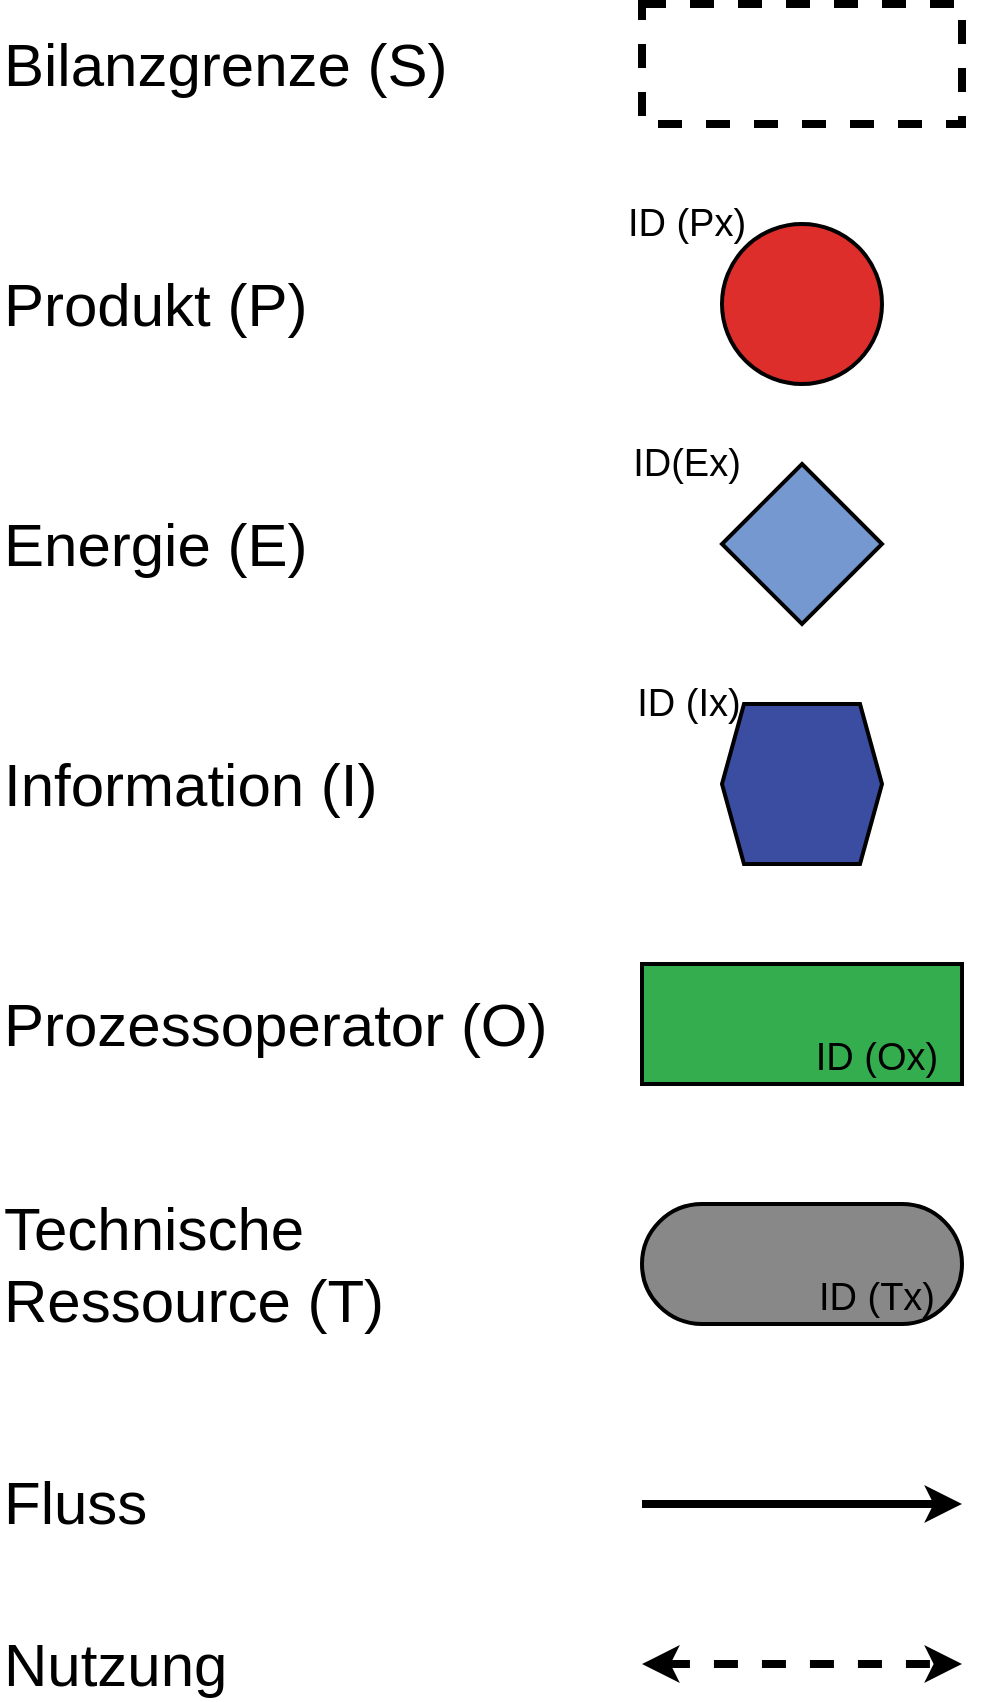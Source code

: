 <mxfile version="24.6.4" type="device" pages="4">
  <diagram id="E5gpdL2oUyEYvzTfQAr-" name="Ü8-FPB">
    <mxGraphModel dx="1434" dy="854" grid="1" gridSize="10" guides="1" tooltips="1" connect="1" arrows="1" fold="1" page="1" pageScale="1" pageWidth="827" pageHeight="1169" math="0" shadow="0">
      <root>
        <mxCell id="0" />
        <mxCell id="1" parent="0" />
        <mxCell id="2MJfEJkR3_0Y7RtXz-qY-1" value="ID (Px)" style="ellipse;whiteSpace=wrap;html=1;aspect=fixed;fillColor=#dd2e2b;strokeWidth=2;spacingTop=-80;spacingLeft=-115;fontSize=19;" parent="1" vertex="1">
          <mxGeometry x="401" y="120" width="80" height="80" as="geometry" />
        </mxCell>
        <mxCell id="2MJfEJkR3_0Y7RtXz-qY-2" value="ID(Ex)" style="rhombus;whiteSpace=wrap;html=1;fillColor=#7498cf;strokeWidth=2;fontSize=19;spacingTop=-80;spacingLeft=-115;" parent="1" vertex="1">
          <mxGeometry x="401" y="240" width="80" height="80" as="geometry" />
        </mxCell>
        <mxCell id="2MJfEJkR3_0Y7RtXz-qY-3" value="ID (Ix)" style="shape=hexagon;perimeter=hexagonPerimeter2;fixedSize=1;size=11;fillColor=#3a4da1;strokeWidth=2;align=center;fontSize=19;horizontal=1;verticalAlign=middle;html=1;spacingLeft=-115;spacingTop=-80;" parent="1" vertex="1">
          <mxGeometry x="401" y="360" width="80" height="80" as="geometry" />
        </mxCell>
        <mxCell id="2MJfEJkR3_0Y7RtXz-qY-4" value="&lt;blockquote style=&quot;margin: 0px 0px 0px 40px; border: none; padding: 0px; font-size: 19px;&quot;&gt;&lt;blockquote style=&quot;margin: 0px 0px 0px 40px; border: none; padding: 0px; font-size: 19px;&quot;&gt;&lt;font style=&quot;font-size: 19px;&quot;&gt;ID (Ox)&lt;/font&gt;&lt;/blockquote&gt;&lt;/blockquote&gt;" style="rounded=0;whiteSpace=wrap;html=1;fillColor=#34ad4f;strokeWidth=2;spacingTop=33;spacingLeft=-5;fontSize=19;" parent="1" vertex="1">
          <mxGeometry x="361" y="490" width="160" height="60" as="geometry" />
        </mxCell>
        <mxCell id="2MJfEJkR3_0Y7RtXz-qY-6" value="&lt;blockquote style=&quot;margin: 0px 0px 0px 40px; border: none; padding: 0px; font-size: 19px;&quot;&gt;&lt;blockquote style=&quot;margin: 0px 0px 0px 40px; border: none; padding: 0px; font-size: 19px;&quot;&gt;&lt;span style=&quot;background-color: initial;&quot;&gt;ID (Tx)&lt;/span&gt;&lt;br&gt;&lt;/blockquote&gt;&lt;/blockquote&gt;" style="html=1;dashed=0;whiteSpace=wrap;shape=mxgraph.dfd.start;fillColor=#898889;strokeWidth=2;align=center;spacingTop=33;spacingLeft=-5;fontSize=19;" parent="1" vertex="1">
          <mxGeometry x="361" y="610" width="160" height="60" as="geometry" />
        </mxCell>
        <mxCell id="2MJfEJkR3_0Y7RtXz-qY-7" value="" style="html=1;dashed=1;whiteSpace=wrap;bold=1;strokeWidth=4;" parent="1" vertex="1">
          <mxGeometry x="361" y="10" width="160" height="60" as="geometry" />
        </mxCell>
        <mxCell id="2MJfEJkR3_0Y7RtXz-qY-8" value="" style="endArrow=classic;html=1;rounded=0;strokeWidth=4;" parent="1" edge="1">
          <mxGeometry width="50" height="50" relative="1" as="geometry">
            <mxPoint x="361" y="760" as="sourcePoint" />
            <mxPoint x="521" y="760" as="targetPoint" />
          </mxGeometry>
        </mxCell>
        <mxCell id="2MJfEJkR3_0Y7RtXz-qY-9" value="" style="endArrow=classic;startArrow=classic;html=1;rounded=0;dashed=1;strokeWidth=4;" parent="1" edge="1">
          <mxGeometry width="50" height="50" relative="1" as="geometry">
            <mxPoint x="361" y="840" as="sourcePoint" />
            <mxPoint x="521" y="840" as="targetPoint" />
          </mxGeometry>
        </mxCell>
        <mxCell id="2MJfEJkR3_0Y7RtXz-qY-10" value="&lt;font style=&quot;font-size: 30px;&quot;&gt;Bilanzgrenze (S)&lt;/font&gt;" style="text;html=1;align=left;verticalAlign=middle;whiteSpace=wrap;rounded=0;" parent="1" vertex="1">
          <mxGeometry x="40" y="25" width="250" height="30" as="geometry" />
        </mxCell>
        <mxCell id="2MJfEJkR3_0Y7RtXz-qY-15" value="&lt;font style=&quot;font-size: 30px;&quot;&gt;Produkt (P)&lt;/font&gt;&lt;span style=&quot;color: rgba(0, 0, 0, 0); font-family: monospace; font-size: 0px; text-wrap: nowrap;&quot;&gt;%3CmxGraphModel%3E%3Croot%3E%3CmxCell%20id%3D%220%22%2F%3E%3CmxCell%20id%3D%221%22%20parent%3D%220%22%2F%3E%3CmxCell%20id%3D%222%22%20value%3D%22%26lt%3Bfont%20style%3D%26quot%3Bfont-size%3A%2030px%3B%26quot%3B%26gt%3BBilanzgrenze%20(S)%26lt%3B%2Ffont%26gt%3B%22%20style%3D%22text%3Bhtml%3D1%3Balign%3Dleft%3BverticalAlign%3Dmiddle%3BwhiteSpace%3Dwrap%3Brounded%3D0%3B%22%20vertex%3D%221%22%20parent%3D%221%22%3E%3CmxGeometry%20x%3D%2240%22%20y%3D%2225%22%20width%3D%22250%22%20height%3D%2230%22%20as%3D%22geometry%22%2F%3E%3C%2FmxCell%3E%3C%2Froot%3E%3C%2FmxGraphModel%3E&lt;/span&gt;" style="text;html=1;align=left;verticalAlign=middle;whiteSpace=wrap;rounded=0;" parent="1" vertex="1">
          <mxGeometry x="40" y="145" width="250" height="30" as="geometry" />
        </mxCell>
        <mxCell id="2MJfEJkR3_0Y7RtXz-qY-16" value="&lt;font style=&quot;font-size: 30px;&quot;&gt;Energie (E)&lt;/font&gt;" style="text;html=1;align=left;verticalAlign=middle;whiteSpace=wrap;rounded=0;" parent="1" vertex="1">
          <mxGeometry x="40" y="265" width="250" height="30" as="geometry" />
        </mxCell>
        <mxCell id="2MJfEJkR3_0Y7RtXz-qY-17" value="&lt;font style=&quot;font-size: 30px;&quot;&gt;Information (I)&lt;/font&gt;" style="text;html=1;align=left;verticalAlign=middle;whiteSpace=wrap;rounded=0;" parent="1" vertex="1">
          <mxGeometry x="40" y="385" width="250" height="30" as="geometry" />
        </mxCell>
        <mxCell id="2MJfEJkR3_0Y7RtXz-qY-18" value="&lt;font style=&quot;font-size: 30px;&quot;&gt;Prozessoperator (O)&lt;/font&gt;" style="text;html=1;align=left;verticalAlign=middle;whiteSpace=wrap;rounded=0;" parent="1" vertex="1">
          <mxGeometry x="40" y="505" width="280" height="30" as="geometry" />
        </mxCell>
        <mxCell id="2MJfEJkR3_0Y7RtXz-qY-19" value="&lt;font style=&quot;font-size: 30px;&quot;&gt;Technische Ressource (T)&lt;/font&gt;" style="text;html=1;align=left;verticalAlign=middle;whiteSpace=wrap;rounded=0;" parent="1" vertex="1">
          <mxGeometry x="40" y="625" width="250" height="30" as="geometry" />
        </mxCell>
        <mxCell id="2MJfEJkR3_0Y7RtXz-qY-20" value="&lt;font style=&quot;font-size: 30px;&quot;&gt;Fluss&lt;/font&gt;" style="text;html=1;align=left;verticalAlign=middle;whiteSpace=wrap;rounded=0;" parent="1" vertex="1">
          <mxGeometry x="40" y="744" width="250" height="30" as="geometry" />
        </mxCell>
        <mxCell id="2MJfEJkR3_0Y7RtXz-qY-21" value="&lt;font style=&quot;font-size: 30px;&quot;&gt;Nutzung&lt;/font&gt;" style="text;html=1;align=left;verticalAlign=middle;whiteSpace=wrap;rounded=0;" parent="1" vertex="1">
          <mxGeometry x="40" y="825" width="250" height="30" as="geometry" />
        </mxCell>
      </root>
    </mxGraphModel>
  </diagram>
  <diagram name="Ü8_FPB_Aufgabe 1" id="_pDEig9HXwYbHWheKn6E">
    <mxGraphModel dx="1434" dy="2023" grid="1" gridSize="10" guides="1" tooltips="1" connect="1" arrows="1" fold="1" page="1" pageScale="1" pageWidth="827" pageHeight="1169" math="0" shadow="0">
      <root>
        <mxCell id="W1b9Bk9T7WXQYgg1cUnC-0" />
        <mxCell id="W1b9Bk9T7WXQYgg1cUnC-1" parent="W1b9Bk9T7WXQYgg1cUnC-0" />
        <mxCell id="iOTY7kRJC11rYDm-JSia-1" value="&lt;font style=&quot;font-size: 30px;&quot;&gt;a)&lt;/font&gt;" style="html=1;dashed=1;whiteSpace=wrap;bold=1;strokeWidth=4;align=left;verticalAlign=top;spacingLeft=10;" parent="W1b9Bk9T7WXQYgg1cUnC-1" vertex="1">
          <mxGeometry x="840" y="50" width="930" height="260" as="geometry" />
        </mxCell>
        <mxCell id="W1b9Bk9T7WXQYgg1cUnC-2" value="P_Säure" style="ellipse;whiteSpace=wrap;html=1;aspect=fixed;fillColor=#dd2e2b;strokeWidth=2;spacingTop=-80;spacingLeft=-125;fontSize=19;" parent="W1b9Bk9T7WXQYgg1cUnC-1" vertex="1">
          <mxGeometry x="907" y="10" width="80" height="80" as="geometry" />
        </mxCell>
        <mxCell id="W1b9Bk9T7WXQYgg1cUnC-3" value="E_Abwärme" style="rhombus;whiteSpace=wrap;html=1;fillColor=#7498cf;strokeWidth=2;fontSize=19;spacingTop=-80;spacingLeft=-125;" parent="W1b9Bk9T7WXQYgg1cUnC-1" vertex="1">
          <mxGeometry x="930" y="270" width="80" height="80" as="geometry" />
        </mxCell>
        <mxCell id="W1b9Bk9T7WXQYgg1cUnC-4" value="ID (Ix)" style="shape=hexagon;perimeter=hexagonPerimeter2;fixedSize=1;size=11;fillColor=#3a4da1;strokeWidth=2;align=center;fontSize=19;horizontal=1;verticalAlign=middle;html=1;spacingLeft=-115;spacingTop=-80;" parent="W1b9Bk9T7WXQYgg1cUnC-1" vertex="1">
          <mxGeometry x="401" y="360" width="80" height="80" as="geometry" />
        </mxCell>
        <mxCell id="W1b9Bk9T7WXQYgg1cUnC-6" value="&lt;blockquote style=&quot;margin: 0px 0px 0px 40px; border: none; padding: 0px; font-size: 19px;&quot;&gt;&lt;blockquote style=&quot;margin: 0px 0px 0px 40px; border: none; padding: 0px; font-size: 19px;&quot;&gt;&lt;span style=&quot;background-color: initial;&quot;&gt;ID (Tx)&lt;/span&gt;&lt;br&gt;&lt;/blockquote&gt;&lt;/blockquote&gt;" style="html=1;dashed=0;whiteSpace=wrap;shape=mxgraph.dfd.start;fillColor=#898889;strokeWidth=2;align=center;spacingTop=33;spacingLeft=-5;fontSize=19;" parent="W1b9Bk9T7WXQYgg1cUnC-1" vertex="1">
          <mxGeometry x="361" y="610" width="160" height="60" as="geometry" />
        </mxCell>
        <mxCell id="W1b9Bk9T7WXQYgg1cUnC-7" value="" style="html=1;dashed=1;whiteSpace=wrap;bold=1;strokeWidth=4;" parent="W1b9Bk9T7WXQYgg1cUnC-1" vertex="1">
          <mxGeometry x="361" y="10" width="160" height="60" as="geometry" />
        </mxCell>
        <mxCell id="W1b9Bk9T7WXQYgg1cUnC-8" value="" style="endArrow=classic;html=1;rounded=0;strokeWidth=3;" parent="W1b9Bk9T7WXQYgg1cUnC-1" edge="1">
          <mxGeometry width="50" height="50" relative="1" as="geometry">
            <mxPoint x="361" y="760" as="sourcePoint" />
            <mxPoint x="521" y="760" as="targetPoint" />
          </mxGeometry>
        </mxCell>
        <mxCell id="W1b9Bk9T7WXQYgg1cUnC-9" value="" style="endArrow=classic;startArrow=classic;html=1;rounded=0;dashed=1;strokeWidth=3;" parent="W1b9Bk9T7WXQYgg1cUnC-1" edge="1">
          <mxGeometry width="50" height="50" relative="1" as="geometry">
            <mxPoint x="361" y="840" as="sourcePoint" />
            <mxPoint x="521" y="840" as="targetPoint" />
          </mxGeometry>
        </mxCell>
        <mxCell id="W1b9Bk9T7WXQYgg1cUnC-10" value="&lt;font style=&quot;font-size: 30px;&quot;&gt;Bilanzgrenze (S)&lt;/font&gt;" style="text;html=1;align=left;verticalAlign=middle;whiteSpace=wrap;rounded=0;" parent="W1b9Bk9T7WXQYgg1cUnC-1" vertex="1">
          <mxGeometry x="40" y="25" width="250" height="30" as="geometry" />
        </mxCell>
        <mxCell id="W1b9Bk9T7WXQYgg1cUnC-11" value="&lt;font style=&quot;font-size: 30px;&quot;&gt;Produkt (P)&lt;/font&gt;&lt;span style=&quot;color: rgba(0, 0, 0, 0); font-family: monospace; font-size: 0px; text-wrap: nowrap;&quot;&gt;%3CmxGraphModel%3E%3Croot%3E%3CmxCell%20id%3D%220%22%2F%3E%3CmxCell%20id%3D%221%22%20parent%3D%220%22%2F%3E%3CmxCell%20id%3D%222%22%20value%3D%22%26lt%3Bfont%20style%3D%26quot%3Bfont-size%3A%2030px%3B%26quot%3B%26gt%3BBilanzgrenze%20(S)%26lt%3B%2Ffont%26gt%3B%22%20style%3D%22text%3Bhtml%3D1%3Balign%3Dleft%3BverticalAlign%3Dmiddle%3BwhiteSpace%3Dwrap%3Brounded%3D0%3B%22%20vertex%3D%221%22%20parent%3D%221%22%3E%3CmxGeometry%20x%3D%2240%22%20y%3D%2225%22%20width%3D%22250%22%20height%3D%2230%22%20as%3D%22geometry%22%2F%3E%3C%2FmxCell%3E%3C%2Froot%3E%3C%2FmxGraphModel&lt;/span&gt;" style="text;html=1;align=left;verticalAlign=middle;whiteSpace=wrap;rounded=0;" parent="W1b9Bk9T7WXQYgg1cUnC-1" vertex="1">
          <mxGeometry x="40" y="145" width="250" height="30" as="geometry" />
        </mxCell>
        <mxCell id="W1b9Bk9T7WXQYgg1cUnC-12" value="&lt;font style=&quot;font-size: 30px;&quot;&gt;Energie (E)&lt;/font&gt;" style="text;html=1;align=left;verticalAlign=middle;whiteSpace=wrap;rounded=0;" parent="W1b9Bk9T7WXQYgg1cUnC-1" vertex="1">
          <mxGeometry x="40" y="265" width="250" height="30" as="geometry" />
        </mxCell>
        <mxCell id="W1b9Bk9T7WXQYgg1cUnC-13" value="&lt;font style=&quot;font-size: 30px;&quot;&gt;Information (I)&lt;/font&gt;" style="text;html=1;align=left;verticalAlign=middle;whiteSpace=wrap;rounded=0;" parent="W1b9Bk9T7WXQYgg1cUnC-1" vertex="1">
          <mxGeometry x="40" y="385" width="250" height="30" as="geometry" />
        </mxCell>
        <mxCell id="W1b9Bk9T7WXQYgg1cUnC-14" value="&lt;font style=&quot;font-size: 30px;&quot;&gt;Prozessoperator (O)&lt;/font&gt;" style="text;html=1;align=left;verticalAlign=middle;whiteSpace=wrap;rounded=0;" parent="W1b9Bk9T7WXQYgg1cUnC-1" vertex="1">
          <mxGeometry x="40" y="505" width="280" height="30" as="geometry" />
        </mxCell>
        <mxCell id="W1b9Bk9T7WXQYgg1cUnC-15" value="&lt;font style=&quot;font-size: 30px;&quot;&gt;Technische Ressource (T)&lt;/font&gt;" style="text;html=1;align=left;verticalAlign=middle;whiteSpace=wrap;rounded=0;" parent="W1b9Bk9T7WXQYgg1cUnC-1" vertex="1">
          <mxGeometry x="40" y="625" width="250" height="30" as="geometry" />
        </mxCell>
        <mxCell id="W1b9Bk9T7WXQYgg1cUnC-16" value="&lt;font style=&quot;font-size: 30px;&quot;&gt;Fluss&lt;/font&gt;" style="text;html=1;align=left;verticalAlign=middle;whiteSpace=wrap;rounded=0;" parent="W1b9Bk9T7WXQYgg1cUnC-1" vertex="1">
          <mxGeometry x="40" y="744" width="250" height="30" as="geometry" />
        </mxCell>
        <mxCell id="W1b9Bk9T7WXQYgg1cUnC-17" value="&lt;font style=&quot;font-size: 30px;&quot;&gt;Nutzung&lt;/font&gt;" style="text;html=1;align=left;verticalAlign=middle;whiteSpace=wrap;rounded=0;" parent="W1b9Bk9T7WXQYgg1cUnC-1" vertex="1">
          <mxGeometry x="40" y="825" width="250" height="30" as="geometry" />
        </mxCell>
        <mxCell id="2tBAMlSyFKMFxJDGhj6h-0" value="&lt;font style=&quot;font-size: 30px;&quot;&gt;Aufgabe 1: Wandeln Sie das Grundfließbild für die Netralisation von Basen und Laugen, sowie die Destillation von Wasser und Glykol in eine funktionale Prozessbeschreibung (FPB) um. Nutzen Sie dazu die oben dargestellten Symbole.&lt;/font&gt;&lt;div&gt;&lt;font style=&quot;font-size: 30px;&quot;&gt;a) Als Gesamtprozess mit nur einer Ebene&amp;nbsp;&lt;/font&gt;&lt;/div&gt;&lt;div&gt;&lt;font style=&quot;font-size: 30px;&quot;&gt;b) Als Dekomposition des Gesamtprozess&amp;nbsp;&lt;/font&gt;&lt;/div&gt;" style="text;html=1;align=left;verticalAlign=top;whiteSpace=wrap;rounded=0;" parent="W1b9Bk9T7WXQYgg1cUnC-1" vertex="1">
          <mxGeometry x="40" y="880" width="770" height="240" as="geometry" />
        </mxCell>
        <mxCell id="iOTY7kRJC11rYDm-JSia-2" value="P_Lauge" style="ellipse;whiteSpace=wrap;html=1;aspect=fixed;fillColor=#dd2e2b;strokeWidth=2;spacingTop=-80;spacingLeft=-125;fontSize=19;" parent="W1b9Bk9T7WXQYgg1cUnC-1" vertex="1">
          <mxGeometry x="1157" y="10" width="80" height="80" as="geometry" />
        </mxCell>
        <mxCell id="iOTY7kRJC11rYDm-JSia-3" value="P_Glycol&lt;br&gt;+Wasser" style="ellipse;whiteSpace=wrap;html=1;aspect=fixed;fillColor=#dd2e2b;strokeWidth=2;spacingTop=-80;spacingLeft=-145;fontSize=19;" parent="W1b9Bk9T7WXQYgg1cUnC-1" vertex="1">
          <mxGeometry x="1407" y="10" width="80" height="80" as="geometry" />
        </mxCell>
        <mxCell id="-NZcKtq0Okdk4vX2UTlU-0" value="P_Abwasser" style="ellipse;whiteSpace=wrap;html=1;aspect=fixed;fillColor=#dd2e2b;strokeWidth=2;spacingTop=-80;spacingLeft=-150;fontSize=19;" parent="W1b9Bk9T7WXQYgg1cUnC-1" vertex="1">
          <mxGeometry x="1277" y="270" width="80" height="80" as="geometry" />
        </mxCell>
        <mxCell id="-NZcKtq0Okdk4vX2UTlU-1" value="&lt;blockquote style=&quot;margin: 0px 0px 0px 40px; border: none; padding: 0px; font-size: 19px;&quot;&gt;&lt;blockquote style=&quot;margin: 0px 0px 0px 40px; border: none; padding: 0px; font-size: 19px;&quot;&gt;&lt;font style=&quot;font-size: 19px;&quot;&gt;O_Neutralisation&lt;/font&gt;&lt;/blockquote&gt;&lt;/blockquote&gt;" style="rounded=0;whiteSpace=wrap;html=1;fillColor=#34ad4f;strokeWidth=2;spacingTop=33;spacingLeft=-67;fontSize=19;gradientColor=none;gradientDirection=east;" parent="W1b9Bk9T7WXQYgg1cUnC-1" vertex="1">
          <mxGeometry x="997" y="160" width="160" height="60" as="geometry" />
        </mxCell>
        <mxCell id="mzXdec_TZumNeeGTK4tv-1" value="" style="edgeStyle=elbowEdgeStyle;elbow=vertical;endArrow=classic;html=1;curved=0;rounded=0;endSize=8;startSize=8;exitX=0.5;exitY=1;exitDx=0;exitDy=0;strokeWidth=3;entryX=0.25;entryY=0;entryDx=0;entryDy=0;" parent="W1b9Bk9T7WXQYgg1cUnC-1" source="W1b9Bk9T7WXQYgg1cUnC-2" target="-NZcKtq0Okdk4vX2UTlU-1" edge="1">
          <mxGeometry width="50" height="50" relative="1" as="geometry">
            <mxPoint x="800" y="505" as="sourcePoint" />
            <mxPoint x="850" y="455" as="targetPoint" />
            <Array as="points">
              <mxPoint x="987" y="110" />
            </Array>
          </mxGeometry>
        </mxCell>
        <mxCell id="mzXdec_TZumNeeGTK4tv-2" value="" style="edgeStyle=elbowEdgeStyle;elbow=vertical;endArrow=classic;html=1;curved=0;rounded=0;endSize=8;startSize=8;strokeWidth=3;entryX=0.706;entryY=-0.017;entryDx=0;entryDy=0;entryPerimeter=0;" parent="W1b9Bk9T7WXQYgg1cUnC-1" source="iOTY7kRJC11rYDm-JSia-2" target="-NZcKtq0Okdk4vX2UTlU-1" edge="1">
          <mxGeometry width="50" height="50" relative="1" as="geometry">
            <mxPoint x="957" y="100" as="sourcePoint" />
            <mxPoint x="1087" y="170" as="targetPoint" />
            <Array as="points">
              <mxPoint x="1137" y="110" />
            </Array>
          </mxGeometry>
        </mxCell>
        <mxCell id="mzXdec_TZumNeeGTK4tv-3" value="" style="edgeStyle=elbowEdgeStyle;elbow=vertical;endArrow=classic;html=1;curved=0;rounded=0;endSize=8;startSize=8;strokeWidth=3;entryX=0.5;entryY=0;entryDx=0;entryDy=0;" parent="W1b9Bk9T7WXQYgg1cUnC-1" source="-NZcKtq0Okdk4vX2UTlU-1" target="W1b9Bk9T7WXQYgg1cUnC-3" edge="1">
          <mxGeometry width="50" height="50" relative="1" as="geometry">
            <mxPoint x="957" y="100" as="sourcePoint" />
            <mxPoint x="1087" y="170" as="targetPoint" />
          </mxGeometry>
        </mxCell>
        <mxCell id="_gprYJIteGtyzZBAz5qJ-0" value="ID(Ex)" style="rhombus;whiteSpace=wrap;html=1;fillColor=#7498cf;strokeWidth=2;fontSize=19;spacingTop=-80;spacingLeft=-115;" parent="W1b9Bk9T7WXQYgg1cUnC-1" vertex="1">
          <mxGeometry x="401" y="240" width="80" height="80" as="geometry" />
        </mxCell>
        <mxCell id="_gprYJIteGtyzZBAz5qJ-1" value="" style="edgeStyle=elbowEdgeStyle;elbow=vertical;endArrow=classic;html=1;curved=0;rounded=0;endSize=8;startSize=8;strokeWidth=3;entryX=0.5;entryY=0;entryDx=0;entryDy=0;exitX=0.5;exitY=1;exitDx=0;exitDy=0;" parent="W1b9Bk9T7WXQYgg1cUnC-1" source="-NZcKtq0Okdk4vX2UTlU-1" target="-NZcKtq0Okdk4vX2UTlU-0" edge="1">
          <mxGeometry width="50" height="50" relative="1" as="geometry">
            <mxPoint x="1087" y="230" as="sourcePoint" />
            <mxPoint x="957" y="280" as="targetPoint" />
          </mxGeometry>
        </mxCell>
        <mxCell id="p0V1UPocXOmLDrAS7gye-0" value="&lt;blockquote style=&quot;margin: 0px 0px 0px 40px; border: none; padding: 0px; font-size: 19px;&quot;&gt;&lt;blockquote style=&quot;margin: 0px 0px 0px 40px; border: none; padding: 0px; font-size: 19px;&quot;&gt;&lt;font style=&quot;font-size: 19px;&quot;&gt;ID (Ox)&lt;/font&gt;&lt;/blockquote&gt;&lt;/blockquote&gt;" style="rounded=0;whiteSpace=wrap;html=1;fillColor=#34ad4f;strokeWidth=2;spacingTop=33;spacingLeft=-5;fontSize=19;" parent="W1b9Bk9T7WXQYgg1cUnC-1" vertex="1">
          <mxGeometry x="361" y="490" width="160" height="60" as="geometry" />
        </mxCell>
        <mxCell id="27nrNVGou6dGPhCpjafC-0" value="ID (Px)" style="ellipse;whiteSpace=wrap;html=1;aspect=fixed;fillColor=#dd2e2b;strokeWidth=2;spacingTop=-80;spacingLeft=-115;fontSize=19;" parent="W1b9Bk9T7WXQYgg1cUnC-1" vertex="1">
          <mxGeometry x="401" y="120" width="80" height="80" as="geometry" />
        </mxCell>
        <mxCell id="27nrNVGou6dGPhCpjafC-2" value="&lt;blockquote style=&quot;margin: 0px 0px 0px 40px; border: none; padding: 0px; font-size: 19px;&quot;&gt;&lt;blockquote style=&quot;margin: 0px 0px 0px 40px; border: none; padding: 0px; font-size: 19px;&quot;&gt;&lt;font style=&quot;font-size: 19px;&quot;&gt;O_Destillation&lt;/font&gt;&lt;/blockquote&gt;&lt;/blockquote&gt;" style="rounded=0;whiteSpace=wrap;html=1;fillColor=#34ad4f;strokeWidth=2;spacingTop=33;spacingLeft=-42;fontSize=19;" parent="W1b9Bk9T7WXQYgg1cUnC-1" vertex="1">
          <mxGeometry x="1497" y="160" width="160" height="60" as="geometry" />
        </mxCell>
        <mxCell id="27nrNVGou6dGPhCpjafC-3" value="" style="edgeStyle=elbowEdgeStyle;elbow=vertical;endArrow=classic;html=1;curved=0;rounded=0;endSize=8;startSize=8;exitX=0.5;exitY=1;exitDx=0;exitDy=0;strokeWidth=3;entryX=0.25;entryY=0;entryDx=0;entryDy=0;" parent="W1b9Bk9T7WXQYgg1cUnC-1" target="27nrNVGou6dGPhCpjafC-2" edge="1">
          <mxGeometry width="50" height="50" relative="1" as="geometry">
            <mxPoint x="1447" y="90" as="sourcePoint" />
            <mxPoint x="1350" y="455" as="targetPoint" />
            <Array as="points">
              <mxPoint x="1487" y="110" />
            </Array>
          </mxGeometry>
        </mxCell>
        <mxCell id="27nrNVGou6dGPhCpjafC-4" value="" style="edgeStyle=elbowEdgeStyle;elbow=vertical;endArrow=classic;html=1;curved=0;rounded=0;endSize=8;startSize=8;strokeWidth=3;entryX=0.706;entryY=-0.017;entryDx=0;entryDy=0;entryPerimeter=0;" parent="W1b9Bk9T7WXQYgg1cUnC-1" target="27nrNVGou6dGPhCpjafC-2" edge="1">
          <mxGeometry width="50" height="50" relative="1" as="geometry">
            <mxPoint x="1697" y="90" as="sourcePoint" />
            <mxPoint x="1587" y="170" as="targetPoint" />
            <Array as="points">
              <mxPoint x="1637" y="110" />
            </Array>
          </mxGeometry>
        </mxCell>
        <mxCell id="27nrNVGou6dGPhCpjafC-5" value="" style="edgeStyle=elbowEdgeStyle;elbow=vertical;endArrow=classic;html=1;curved=0;rounded=0;endSize=8;startSize=8;strokeWidth=3;entryX=0.5;entryY=0;entryDx=0;entryDy=0;exitX=0.25;exitY=1;exitDx=0;exitDy=0;" parent="W1b9Bk9T7WXQYgg1cUnC-1" source="27nrNVGou6dGPhCpjafC-2" target="-NZcKtq0Okdk4vX2UTlU-0" edge="1">
          <mxGeometry width="50" height="50" relative="1" as="geometry">
            <mxPoint x="1457" y="100" as="sourcePoint" />
            <mxPoint x="1447" y="270" as="targetPoint" />
          </mxGeometry>
        </mxCell>
        <mxCell id="27nrNVGou6dGPhCpjafC-6" value="" style="edgeStyle=elbowEdgeStyle;elbow=vertical;endArrow=classic;html=1;curved=0;rounded=0;endSize=8;startSize=8;strokeWidth=3;entryX=0.5;entryY=0;entryDx=0;entryDy=0;exitX=0.75;exitY=1;exitDx=0;exitDy=0;" parent="W1b9Bk9T7WXQYgg1cUnC-1" source="27nrNVGou6dGPhCpjafC-2" edge="1">
          <mxGeometry width="50" height="50" relative="1" as="geometry">
            <mxPoint x="1587" y="230" as="sourcePoint" />
            <mxPoint x="1697" y="270" as="targetPoint" />
          </mxGeometry>
        </mxCell>
        <mxCell id="27nrNVGou6dGPhCpjafC-7" value="E_Thermische&lt;br&gt;Energie" style="rhombus;whiteSpace=wrap;html=1;fillColor=#7498cf;strokeWidth=2;fontSize=19;spacingTop=-80;spacingLeft=-115;" parent="W1b9Bk9T7WXQYgg1cUnC-1" vertex="1">
          <mxGeometry x="1657" y="10" width="80" height="80" as="geometry" />
        </mxCell>
        <mxCell id="27nrNVGou6dGPhCpjafC-9" value="P_Destilliertes &lt;br&gt;Wasser" style="ellipse;whiteSpace=wrap;html=1;aspect=fixed;fillColor=#dd2e2b;strokeWidth=2;spacingTop=-80;spacingLeft=-145;fontSize=19;" parent="W1b9Bk9T7WXQYgg1cUnC-1" vertex="1">
          <mxGeometry x="1657" y="270" width="80" height="80" as="geometry" />
        </mxCell>
        <mxCell id="27nrNVGou6dGPhCpjafC-10" value="&lt;blockquote style=&quot;margin: 0px 0px 0px 40px; border: none; padding: 0px; font-size: 19px;&quot;&gt;&lt;blockquote style=&quot;margin: 0px 0px 0px 40px; border: none; padding: 0px; font-size: 19px;&quot;&gt;&lt;span style=&quot;background-color: initial;&quot;&gt;T_VERA(links)&lt;/span&gt;&lt;br&gt;&lt;/blockquote&gt;&lt;/blockquote&gt;" style="html=1;dashed=0;whiteSpace=wrap;shape=mxgraph.dfd.start;fillColor=#898889;strokeWidth=2;align=center;spacingTop=33;spacingLeft=-65;fontSize=19;" parent="W1b9Bk9T7WXQYgg1cUnC-1" vertex="1">
          <mxGeometry x="640" y="160" width="160" height="60" as="geometry" />
        </mxCell>
        <mxCell id="27nrNVGou6dGPhCpjafC-11" value="" style="endArrow=classic;startArrow=classic;html=1;rounded=0;dashed=1;strokeWidth=3;entryX=0;entryY=0.5;entryDx=0;entryDy=0;exitX=1;exitY=0.5;exitDx=0;exitDy=0;exitPerimeter=0;" parent="W1b9Bk9T7WXQYgg1cUnC-1" source="27nrNVGou6dGPhCpjafC-10" target="-NZcKtq0Okdk4vX2UTlU-1" edge="1">
          <mxGeometry width="50" height="50" relative="1" as="geometry">
            <mxPoint x="371" y="850" as="sourcePoint" />
            <mxPoint x="531" y="850" as="targetPoint" />
          </mxGeometry>
        </mxCell>
        <mxCell id="27nrNVGou6dGPhCpjafC-12" value="&lt;blockquote style=&quot;margin: 0px 0px 0px 40px; border: none; padding: 0px; font-size: 19px;&quot;&gt;&lt;blockquote style=&quot;margin: 0px 0px 0px 40px; border: none; padding: 0px; font-size: 19px;&quot;&gt;T_VERA(rechts)&lt;br&gt;&lt;/blockquote&gt;&lt;/blockquote&gt;" style="html=1;dashed=0;whiteSpace=wrap;shape=mxgraph.dfd.start;fillColor=#898889;strokeWidth=2;align=center;spacingTop=33;spacingLeft=-75;fontSize=19;" parent="W1b9Bk9T7WXQYgg1cUnC-1" vertex="1">
          <mxGeometry x="1810" y="160" width="160" height="60" as="geometry" />
        </mxCell>
        <mxCell id="27nrNVGou6dGPhCpjafC-13" value="" style="endArrow=classic;startArrow=classic;html=1;rounded=0;dashed=1;strokeWidth=3;exitX=1;exitY=0.5;exitDx=0;exitDy=0;" parent="W1b9Bk9T7WXQYgg1cUnC-1" source="27nrNVGou6dGPhCpjafC-2" target="27nrNVGou6dGPhCpjafC-12" edge="1">
          <mxGeometry width="50" height="50" relative="1" as="geometry">
            <mxPoint x="770" y="200" as="sourcePoint" />
            <mxPoint x="1007" y="200" as="targetPoint" />
          </mxGeometry>
        </mxCell>
        <mxCell id="27nrNVGou6dGPhCpjafC-14" value="&lt;font style=&quot;font-size: 30px;&quot;&gt;b)&lt;/font&gt;" style="html=1;dashed=1;whiteSpace=wrap;bold=1;strokeWidth=4;align=left;verticalAlign=top;spacingLeft=10;" parent="W1b9Bk9T7WXQYgg1cUnC-1" vertex="1">
          <mxGeometry x="2330" y="-97.5" width="930" height="555" as="geometry" />
        </mxCell>
        <mxCell id="27nrNVGou6dGPhCpjafC-15" value="P_Säure" style="ellipse;whiteSpace=wrap;html=1;aspect=fixed;fillColor=#dd2e2b;strokeWidth=2;spacingTop=-80;spacingLeft=-125;fontSize=19;" parent="W1b9Bk9T7WXQYgg1cUnC-1" vertex="1">
          <mxGeometry x="2397" y="-137.5" width="80" height="80" as="geometry" />
        </mxCell>
        <mxCell id="27nrNVGou6dGPhCpjafC-16" value="E_Abwärme" style="rhombus;whiteSpace=wrap;html=1;fillColor=#7498cf;strokeWidth=2;fontSize=19;spacingTop=-80;spacingLeft=-125;" parent="W1b9Bk9T7WXQYgg1cUnC-1" vertex="1">
          <mxGeometry x="2290" y="96.5" width="80" height="80" as="geometry" />
        </mxCell>
        <mxCell id="27nrNVGou6dGPhCpjafC-17" value="P_Lauge" style="ellipse;whiteSpace=wrap;html=1;aspect=fixed;fillColor=#dd2e2b;strokeWidth=2;spacingTop=-80;spacingLeft=-125;fontSize=19;" parent="W1b9Bk9T7WXQYgg1cUnC-1" vertex="1">
          <mxGeometry x="2647" y="-137.5" width="80" height="80" as="geometry" />
        </mxCell>
        <mxCell id="27nrNVGou6dGPhCpjafC-18" value="P_Glycol&lt;br&gt;+Wasser" style="ellipse;whiteSpace=wrap;html=1;aspect=fixed;fillColor=#dd2e2b;strokeWidth=2;spacingTop=-80;spacingLeft=-145;fontSize=19;" parent="W1b9Bk9T7WXQYgg1cUnC-1" vertex="1">
          <mxGeometry x="2897" y="-137.5" width="80" height="80" as="geometry" />
        </mxCell>
        <mxCell id="27nrNVGou6dGPhCpjafC-19" value="P_Behandeltes&lt;br&gt;Abwasser" style="ellipse;whiteSpace=wrap;html=1;aspect=fixed;fillColor=#dd2e2b;strokeWidth=2;spacingTop=-80;spacingLeft=-150;fontSize=19;" parent="W1b9Bk9T7WXQYgg1cUnC-1" vertex="1">
          <mxGeometry x="2755" y="417.5" width="80" height="80" as="geometry" />
        </mxCell>
        <mxCell id="27nrNVGou6dGPhCpjafC-20" value="&lt;blockquote style=&quot;margin: 0px 0px 0px 40px; border: none; padding: 0px; font-size: 19px;&quot;&gt;&lt;blockquote style=&quot;margin: 0px 0px 0px 40px; border: none; padding: 0px; font-size: 19px;&quot;&gt;&lt;font style=&quot;font-size: 19px;&quot;&gt;O_Neutralisation&lt;/font&gt;&lt;/blockquote&gt;&lt;/blockquote&gt;" style="rounded=0;whiteSpace=wrap;html=1;fillColor=#34ad4f;strokeWidth=2;spacingTop=33;spacingLeft=-67;fontSize=19;gradientColor=none;gradientDirection=east;" parent="W1b9Bk9T7WXQYgg1cUnC-1" vertex="1">
          <mxGeometry x="2487" y="12.5" width="160" height="60" as="geometry" />
        </mxCell>
        <mxCell id="27nrNVGou6dGPhCpjafC-21" value="" style="edgeStyle=elbowEdgeStyle;elbow=vertical;endArrow=classic;html=1;curved=0;rounded=0;endSize=8;startSize=8;exitX=0.5;exitY=1;exitDx=0;exitDy=0;strokeWidth=3;entryX=0.25;entryY=0;entryDx=0;entryDy=0;" parent="W1b9Bk9T7WXQYgg1cUnC-1" source="27nrNVGou6dGPhCpjafC-15" target="27nrNVGou6dGPhCpjafC-20" edge="1">
          <mxGeometry width="50" height="50" relative="1" as="geometry">
            <mxPoint x="2290" y="357.5" as="sourcePoint" />
            <mxPoint x="2340" y="307.5" as="targetPoint" />
            <Array as="points">
              <mxPoint x="2477" y="-37.5" />
            </Array>
          </mxGeometry>
        </mxCell>
        <mxCell id="27nrNVGou6dGPhCpjafC-22" value="" style="edgeStyle=elbowEdgeStyle;elbow=vertical;endArrow=classic;html=1;curved=0;rounded=0;endSize=8;startSize=8;strokeWidth=3;entryX=0.706;entryY=-0.017;entryDx=0;entryDy=0;entryPerimeter=0;" parent="W1b9Bk9T7WXQYgg1cUnC-1" source="27nrNVGou6dGPhCpjafC-17" target="27nrNVGou6dGPhCpjafC-20" edge="1">
          <mxGeometry width="50" height="50" relative="1" as="geometry">
            <mxPoint x="2447" y="-47.5" as="sourcePoint" />
            <mxPoint x="2577" y="22.5" as="targetPoint" />
            <Array as="points">
              <mxPoint x="2627" y="-37.5" />
            </Array>
          </mxGeometry>
        </mxCell>
        <mxCell id="27nrNVGou6dGPhCpjafC-23" value="" style="edgeStyle=elbowEdgeStyle;elbow=vertical;endArrow=classic;html=1;curved=0;rounded=0;endSize=8;startSize=8;strokeWidth=3;entryX=1;entryY=0.5;entryDx=0;entryDy=0;exitX=0.25;exitY=1;exitDx=0;exitDy=0;" parent="W1b9Bk9T7WXQYgg1cUnC-1" source="27nrNVGou6dGPhCpjafC-20" target="27nrNVGou6dGPhCpjafC-16" edge="1">
          <mxGeometry width="50" height="50" relative="1" as="geometry">
            <mxPoint x="2447" y="-47.5" as="sourcePoint" />
            <mxPoint x="2577" y="22.5" as="targetPoint" />
            <Array as="points">
              <mxPoint x="2470" y="136.5" />
            </Array>
          </mxGeometry>
        </mxCell>
        <mxCell id="27nrNVGou6dGPhCpjafC-24" value="" style="edgeStyle=elbowEdgeStyle;elbow=vertical;endArrow=classic;html=1;curved=0;rounded=0;endSize=8;startSize=8;strokeWidth=3;entryX=0;entryY=0.5;entryDx=0;entryDy=0;exitX=0.25;exitY=1;exitDx=0;exitDy=0;" parent="W1b9Bk9T7WXQYgg1cUnC-1" source="27nrNVGou6dGPhCpjafC-20" target="27nrNVGou6dGPhCpjafC-39" edge="1">
          <mxGeometry width="50" height="50" relative="1" as="geometry">
            <mxPoint x="2577" y="82.5" as="sourcePoint" />
            <mxPoint x="2447" y="132.5" as="targetPoint" />
            <Array as="points">
              <mxPoint x="2600" y="137.5" />
            </Array>
          </mxGeometry>
        </mxCell>
        <mxCell id="27nrNVGou6dGPhCpjafC-25" value="&lt;blockquote style=&quot;margin: 0px 0px 0px 40px; border: none; padding: 0px; font-size: 19px;&quot;&gt;&lt;blockquote style=&quot;margin: 0px 0px 0px 40px; border: none; padding: 0px; font-size: 19px;&quot;&gt;&lt;font style=&quot;font-size: 19px;&quot;&gt;O_Verdampfung&lt;/font&gt;&lt;/blockquote&gt;&lt;/blockquote&gt;" style="rounded=0;whiteSpace=wrap;html=1;fillColor=#34ad4f;strokeWidth=2;spacingTop=33;spacingLeft=-62;fontSize=19;" parent="W1b9Bk9T7WXQYgg1cUnC-1" vertex="1">
          <mxGeometry x="2897" y="12.5" width="160" height="60" as="geometry" />
        </mxCell>
        <mxCell id="27nrNVGou6dGPhCpjafC-26" value="" style="edgeStyle=elbowEdgeStyle;elbow=vertical;endArrow=classic;html=1;curved=0;rounded=0;endSize=8;startSize=8;exitX=0.5;exitY=1;exitDx=0;exitDy=0;strokeWidth=3;entryX=0.25;entryY=0;entryDx=0;entryDy=0;" parent="W1b9Bk9T7WXQYgg1cUnC-1" target="27nrNVGou6dGPhCpjafC-25" edge="1">
          <mxGeometry width="50" height="50" relative="1" as="geometry">
            <mxPoint x="2937" y="-57.5" as="sourcePoint" />
            <mxPoint x="2840" y="307.5" as="targetPoint" />
            <Array as="points">
              <mxPoint x="2977" y="-37.5" />
            </Array>
          </mxGeometry>
        </mxCell>
        <mxCell id="27nrNVGou6dGPhCpjafC-27" value="" style="edgeStyle=elbowEdgeStyle;elbow=vertical;endArrow=classic;html=1;curved=0;rounded=0;endSize=8;startSize=8;strokeWidth=3;entryX=0.706;entryY=-0.017;entryDx=0;entryDy=0;entryPerimeter=0;" parent="W1b9Bk9T7WXQYgg1cUnC-1" target="27nrNVGou6dGPhCpjafC-25" edge="1">
          <mxGeometry width="50" height="50" relative="1" as="geometry">
            <mxPoint x="3187" y="-57.5" as="sourcePoint" />
            <mxPoint x="3077" y="22.5" as="targetPoint" />
            <Array as="points">
              <mxPoint x="3127" y="-37.5" />
            </Array>
          </mxGeometry>
        </mxCell>
        <mxCell id="27nrNVGou6dGPhCpjafC-28" value="" style="edgeStyle=elbowEdgeStyle;elbow=vertical;endArrow=classic;html=1;curved=0;rounded=0;endSize=8;startSize=8;strokeWidth=3;entryX=0.5;entryY=0;entryDx=0;entryDy=0;exitX=0.25;exitY=1;exitDx=0;exitDy=0;" parent="W1b9Bk9T7WXQYgg1cUnC-1" source="27nrNVGou6dGPhCpjafC-25" target="27nrNVGou6dGPhCpjafC-19" edge="1">
          <mxGeometry width="50" height="50" relative="1" as="geometry">
            <mxPoint x="2947" y="-47.5" as="sourcePoint" />
            <mxPoint x="2937" y="122.5" as="targetPoint" />
            <Array as="points">
              <mxPoint x="2860" y="337.5" />
            </Array>
          </mxGeometry>
        </mxCell>
        <mxCell id="27nrNVGou6dGPhCpjafC-29" value="" style="edgeStyle=elbowEdgeStyle;elbow=vertical;endArrow=classic;html=1;curved=0;rounded=0;endSize=8;startSize=8;strokeWidth=3;entryX=0.5;entryY=0;entryDx=0;entryDy=0;exitX=0.5;exitY=1;exitDx=0;exitDy=0;" parent="W1b9Bk9T7WXQYgg1cUnC-1" source="27nrNVGou6dGPhCpjafC-36" target="27nrNVGou6dGPhCpjafC-31" edge="1">
          <mxGeometry width="50" height="50" relative="1" as="geometry">
            <mxPoint x="3077" y="82.5" as="sourcePoint" />
            <mxPoint x="3187" y="122.5" as="targetPoint" />
            <Array as="points">
              <mxPoint x="3080" y="347.5" />
            </Array>
          </mxGeometry>
        </mxCell>
        <mxCell id="27nrNVGou6dGPhCpjafC-30" value="E_Thermische&lt;br&gt;Energie" style="rhombus;whiteSpace=wrap;html=1;fillColor=#7498cf;strokeWidth=2;fontSize=19;spacingTop=-80;spacingLeft=-115;" parent="W1b9Bk9T7WXQYgg1cUnC-1" vertex="1">
          <mxGeometry x="3147" y="-137.5" width="80" height="80" as="geometry" />
        </mxCell>
        <mxCell id="27nrNVGou6dGPhCpjafC-31" value="P_Destilliertes &lt;br&gt;Wasser" style="ellipse;whiteSpace=wrap;html=1;aspect=fixed;fillColor=#dd2e2b;strokeWidth=2;spacingTop=-80;spacingLeft=-145;fontSize=19;" parent="W1b9Bk9T7WXQYgg1cUnC-1" vertex="1">
          <mxGeometry x="3027" y="417.5" width="80" height="80" as="geometry" />
        </mxCell>
        <mxCell id="27nrNVGou6dGPhCpjafC-32" value="&lt;blockquote style=&quot;margin: 0px 0px 0px 40px; border: none; padding: 0px; font-size: 19px;&quot;&gt;&lt;blockquote style=&quot;margin: 0px 0px 0px 40px; border: none; padding: 0px; font-size: 19px;&quot;&gt;&lt;span style=&quot;background-color: initial;&quot;&gt;T_TB&lt;/span&gt;&lt;br&gt;&lt;/blockquote&gt;&lt;/blockquote&gt;" style="html=1;dashed=0;whiteSpace=wrap;shape=mxgraph.dfd.start;fillColor=#898889;strokeWidth=2;align=center;spacingTop=33;spacingLeft=5;fontSize=19;" parent="W1b9Bk9T7WXQYgg1cUnC-1" vertex="1">
          <mxGeometry x="2130" y="12.5" width="160" height="60" as="geometry" />
        </mxCell>
        <mxCell id="27nrNVGou6dGPhCpjafC-33" value="" style="endArrow=classic;startArrow=classic;html=1;rounded=0;dashed=1;strokeWidth=3;entryX=0;entryY=0.5;entryDx=0;entryDy=0;exitX=1;exitY=0.5;exitDx=0;exitDy=0;exitPerimeter=0;" parent="W1b9Bk9T7WXQYgg1cUnC-1" source="27nrNVGou6dGPhCpjafC-32" target="27nrNVGou6dGPhCpjafC-20" edge="1">
          <mxGeometry width="50" height="50" relative="1" as="geometry">
            <mxPoint x="1861" y="702.5" as="sourcePoint" />
            <mxPoint x="2021" y="702.5" as="targetPoint" />
          </mxGeometry>
        </mxCell>
        <mxCell id="27nrNVGou6dGPhCpjafC-34" value="&lt;blockquote style=&quot;margin: 0px 0px 0px 40px; border: none; padding: 0px; font-size: 19px;&quot;&gt;&lt;blockquote style=&quot;margin: 0px 0px 0px 40px; border: none; padding: 0px; font-size: 19px;&quot;&gt;T_TS&lt;br&gt;&lt;/blockquote&gt;&lt;/blockquote&gt;" style="html=1;dashed=0;whiteSpace=wrap;shape=mxgraph.dfd.start;fillColor=#898889;strokeWidth=2;align=center;spacingTop=33;spacingLeft=-75;fontSize=19;" parent="W1b9Bk9T7WXQYgg1cUnC-1" vertex="1">
          <mxGeometry x="3300" y="12.5" width="160" height="60" as="geometry" />
        </mxCell>
        <mxCell id="27nrNVGou6dGPhCpjafC-35" value="" style="endArrow=classic;startArrow=classic;html=1;rounded=0;dashed=1;strokeWidth=3;exitX=1;exitY=0.5;exitDx=0;exitDy=0;" parent="W1b9Bk9T7WXQYgg1cUnC-1" source="27nrNVGou6dGPhCpjafC-25" target="27nrNVGou6dGPhCpjafC-34" edge="1">
          <mxGeometry width="50" height="50" relative="1" as="geometry">
            <mxPoint x="2260" y="52.5" as="sourcePoint" />
            <mxPoint x="2497" y="52.5" as="targetPoint" />
          </mxGeometry>
        </mxCell>
        <mxCell id="27nrNVGou6dGPhCpjafC-37" value="" style="edgeStyle=elbowEdgeStyle;elbow=vertical;endArrow=classic;html=1;curved=0;rounded=0;endSize=8;startSize=8;strokeWidth=3;exitX=0.75;exitY=1;exitDx=0;exitDy=0;entryX=0.5;entryY=0;entryDx=0;entryDy=0;" parent="W1b9Bk9T7WXQYgg1cUnC-1" source="27nrNVGou6dGPhCpjafC-25" target="Cp-4X-HRdrr0J2PGvJSO-0" edge="1">
          <mxGeometry width="50" height="50" relative="1" as="geometry">
            <mxPoint x="3017" y="72.5" as="sourcePoint" />
            <mxPoint x="3220" y="162.5" as="targetPoint" />
            <Array as="points" />
          </mxGeometry>
        </mxCell>
        <mxCell id="27nrNVGou6dGPhCpjafC-36" value="&lt;blockquote style=&quot;margin: 0px 0px 0px 40px; border: none; padding: 0px; font-size: 19px;&quot;&gt;&lt;blockquote style=&quot;margin: 0px 0px 0px 40px; border: none; padding: 0px; font-size: 19px;&quot;&gt;&lt;font style=&quot;font-size: 19px;&quot;&gt;O_Kondensation&lt;/font&gt;&lt;/blockquote&gt;&lt;/blockquote&gt;" style="rounded=0;whiteSpace=wrap;html=1;fillColor=#34ad4f;strokeWidth=2;spacingTop=33;spacingLeft=-62;fontSize=19;" parent="W1b9Bk9T7WXQYgg1cUnC-1" vertex="1">
          <mxGeometry x="2987" y="232.5" width="160" height="60" as="geometry" />
        </mxCell>
        <mxCell id="27nrNVGou6dGPhCpjafC-38" value="&lt;blockquote style=&quot;margin: 0px 0px 0px 40px; border: none; padding: 0px; font-size: 19px;&quot;&gt;&lt;blockquote style=&quot;margin: 0px 0px 0px 40px; border: none; padding: 0px; font-size: 19px;&quot;&gt;&lt;font style=&quot;font-size: 19px;&quot;&gt;O_Abwasser Behandlung&lt;/font&gt;&lt;/blockquote&gt;&lt;/blockquote&gt;" style="rounded=0;whiteSpace=wrap;html=1;fillColor=#34ad4f;strokeWidth=2;spacingTop=11;spacingLeft=-47;fontSize=19;gradientColor=none;gradientDirection=east;" parent="W1b9Bk9T7WXQYgg1cUnC-1" vertex="1">
          <mxGeometry x="2607" y="227.5" width="160" height="60" as="geometry" />
        </mxCell>
        <mxCell id="27nrNVGou6dGPhCpjafC-39" value="P_Abwasser" style="ellipse;whiteSpace=wrap;html=1;aspect=fixed;fillColor=#dd2e2b;strokeWidth=2;spacingTop=-80;spacingLeft=-150;fontSize=19;" parent="W1b9Bk9T7WXQYgg1cUnC-1" vertex="1">
          <mxGeometry x="2647" y="96.5" width="80" height="80" as="geometry" />
        </mxCell>
        <mxCell id="27nrNVGou6dGPhCpjafC-40" value="" style="edgeStyle=elbowEdgeStyle;elbow=vertical;endArrow=classic;html=1;curved=0;rounded=0;endSize=8;startSize=8;strokeWidth=3;entryX=0.5;entryY=0;entryDx=0;entryDy=0;exitX=0.5;exitY=1;exitDx=0;exitDy=0;" parent="W1b9Bk9T7WXQYgg1cUnC-1" source="27nrNVGou6dGPhCpjafC-39" target="27nrNVGou6dGPhCpjafC-38" edge="1">
          <mxGeometry width="50" height="50" relative="1" as="geometry">
            <mxPoint x="2577" y="82.5" as="sourcePoint" />
            <mxPoint x="2650" y="146.5" as="targetPoint" />
            <Array as="points">
              <mxPoint x="2660" y="197.5" />
            </Array>
          </mxGeometry>
        </mxCell>
        <mxCell id="27nrNVGou6dGPhCpjafC-42" value="" style="edgeStyle=elbowEdgeStyle;elbow=vertical;endArrow=classic;html=1;curved=0;rounded=0;endSize=8;startSize=8;strokeWidth=3;entryX=0.855;entryY=-0.079;entryDx=0;entryDy=0;exitX=0.5;exitY=1;exitDx=0;exitDy=0;entryPerimeter=0;" parent="W1b9Bk9T7WXQYgg1cUnC-1" source="27nrNVGou6dGPhCpjafC-17" target="27nrNVGou6dGPhCpjafC-38" edge="1">
          <mxGeometry width="50" height="50" relative="1" as="geometry">
            <mxPoint x="2697" y="-47.5" as="sourcePoint" />
            <mxPoint x="2610" y="21.5" as="targetPoint" />
            <Array as="points">
              <mxPoint x="2710" y="-42.5" />
            </Array>
          </mxGeometry>
        </mxCell>
        <mxCell id="27nrNVGou6dGPhCpjafC-43" value="" style="edgeStyle=elbowEdgeStyle;elbow=vertical;endArrow=classic;html=1;curved=0;rounded=0;endSize=8;startSize=8;strokeWidth=3;entryX=0.864;entryY=-0.031;entryDx=0;entryDy=0;exitX=0.5;exitY=1;exitDx=0;exitDy=0;entryPerimeter=0;" parent="W1b9Bk9T7WXQYgg1cUnC-1" source="27nrNVGou6dGPhCpjafC-15" target="27nrNVGou6dGPhCpjafC-38" edge="1">
          <mxGeometry width="50" height="50" relative="1" as="geometry">
            <mxPoint x="2697" y="-47.5" as="sourcePoint" />
            <mxPoint x="2777" y="237.5" as="targetPoint" />
            <Array as="points">
              <mxPoint x="2530" y="-42.5" />
            </Array>
          </mxGeometry>
        </mxCell>
        <mxCell id="27nrNVGou6dGPhCpjafC-44" value="&lt;blockquote style=&quot;margin: 0px 0px 0px 40px; border: none; padding: 0px; font-size: 19px;&quot;&gt;&lt;blockquote style=&quot;margin: 0px 0px 0px 40px; border: none; padding: 0px; font-size: 19px;&quot;&gt;T_TM&lt;br&gt;&lt;/blockquote&gt;&lt;/blockquote&gt;" style="html=1;dashed=0;whiteSpace=wrap;shape=mxgraph.dfd.start;fillColor=#898889;strokeWidth=2;align=center;spacingTop=33;spacingLeft=-75;fontSize=19;" parent="W1b9Bk9T7WXQYgg1cUnC-1" vertex="1">
          <mxGeometry x="3300" y="232.5" width="160" height="60" as="geometry" />
        </mxCell>
        <mxCell id="27nrNVGou6dGPhCpjafC-45" value="" style="endArrow=classic;startArrow=classic;html=1;rounded=0;dashed=1;strokeWidth=3;" parent="W1b9Bk9T7WXQYgg1cUnC-1" target="27nrNVGou6dGPhCpjafC-44" edge="1">
          <mxGeometry width="50" height="50" relative="1" as="geometry">
            <mxPoint x="3150" y="262.5" as="sourcePoint" />
            <mxPoint x="2497" y="272.5" as="targetPoint" />
          </mxGeometry>
        </mxCell>
        <mxCell id="27nrNVGou6dGPhCpjafC-46" value="&lt;blockquote style=&quot;margin: 0px 0px 0px 40px; border: none; padding: 0px; font-size: 19px;&quot;&gt;&lt;blockquote style=&quot;margin: 0px 0px 0px 40px; border: none; padding: 0px; font-size: 19px;&quot;&gt;&lt;span style=&quot;background-color: initial;&quot;&gt;T_TW&lt;/span&gt;&lt;br&gt;&lt;/blockquote&gt;&lt;/blockquote&gt;" style="html=1;dashed=0;whiteSpace=wrap;shape=mxgraph.dfd.start;fillColor=#898889;strokeWidth=2;align=center;spacingTop=33;spacingLeft=5;fontSize=19;" parent="W1b9Bk9T7WXQYgg1cUnC-1" vertex="1">
          <mxGeometry x="2130" y="227.5" width="160" height="60" as="geometry" />
        </mxCell>
        <mxCell id="27nrNVGou6dGPhCpjafC-47" value="" style="endArrow=classic;startArrow=classic;html=1;rounded=0;dashed=1;strokeWidth=3;entryX=0;entryY=0.5;entryDx=0;entryDy=0;exitX=1;exitY=0.5;exitDx=0;exitDy=0;exitPerimeter=0;" parent="W1b9Bk9T7WXQYgg1cUnC-1" target="27nrNVGou6dGPhCpjafC-38" edge="1">
          <mxGeometry width="50" height="50" relative="1" as="geometry">
            <mxPoint x="2290" y="256.79" as="sourcePoint" />
            <mxPoint x="2487" y="256.79" as="targetPoint" />
          </mxGeometry>
        </mxCell>
        <mxCell id="27nrNVGou6dGPhCpjafC-48" value="" style="edgeStyle=elbowEdgeStyle;elbow=vertical;endArrow=classic;html=1;curved=0;rounded=0;endSize=8;startSize=8;strokeWidth=3;entryX=0.5;entryY=0;entryDx=0;entryDy=0;exitX=0.5;exitY=1;exitDx=0;exitDy=0;" parent="W1b9Bk9T7WXQYgg1cUnC-1" source="27nrNVGou6dGPhCpjafC-38" target="27nrNVGou6dGPhCpjafC-19" edge="1">
          <mxGeometry width="50" height="50" relative="1" as="geometry">
            <mxPoint x="2947" y="82.5" as="sourcePoint" />
            <mxPoint x="2805" y="427.5" as="targetPoint" />
            <Array as="points">
              <mxPoint x="2790" y="337.5" />
            </Array>
          </mxGeometry>
        </mxCell>
        <mxCell id="27nrNVGou6dGPhCpjafC-49" value="" style="endArrow=classic;html=1;rounded=0;strokeWidth=3;exitX=1;exitY=0;exitDx=0;exitDy=0;entryX=0;entryY=0;entryDx=0;entryDy=0;dashed=1;" parent="W1b9Bk9T7WXQYgg1cUnC-1" source="iOTY7kRJC11rYDm-JSia-1" target="27nrNVGou6dGPhCpjafC-14" edge="1">
          <mxGeometry width="50" height="50" relative="1" as="geometry">
            <mxPoint x="371" y="770" as="sourcePoint" />
            <mxPoint x="531" y="770" as="targetPoint" />
          </mxGeometry>
        </mxCell>
        <mxCell id="27nrNVGou6dGPhCpjafC-50" value="" style="endArrow=classic;html=1;rounded=0;strokeWidth=3;exitX=1;exitY=1;exitDx=0;exitDy=0;entryX=0;entryY=1;entryDx=0;entryDy=0;dashed=1;" parent="W1b9Bk9T7WXQYgg1cUnC-1" source="iOTY7kRJC11rYDm-JSia-1" target="27nrNVGou6dGPhCpjafC-14" edge="1">
          <mxGeometry width="50" height="50" relative="1" as="geometry">
            <mxPoint x="850" y="320" as="sourcePoint" />
            <mxPoint x="920" y="535" as="targetPoint" />
          </mxGeometry>
        </mxCell>
        <mxCell id="Cp-4X-HRdrr0J2PGvJSO-0" value="P_Dampf" style="ellipse;whiteSpace=wrap;html=1;aspect=fixed;fillColor=#dd2e2b;strokeWidth=2;spacingTop=-80;spacingLeft=-145;fontSize=19;" parent="W1b9Bk9T7WXQYgg1cUnC-1" vertex="1">
          <mxGeometry x="3027" y="110" width="80" height="80" as="geometry" />
        </mxCell>
        <mxCell id="Cp-4X-HRdrr0J2PGvJSO-1" value="" style="edgeStyle=elbowEdgeStyle;elbow=vertical;endArrow=classic;html=1;curved=0;rounded=0;endSize=8;startSize=8;strokeWidth=3;exitX=0.5;exitY=1;exitDx=0;exitDy=0;entryX=0.5;entryY=0;entryDx=0;entryDy=0;" parent="W1b9Bk9T7WXQYgg1cUnC-1" source="Cp-4X-HRdrr0J2PGvJSO-0" target="27nrNVGou6dGPhCpjafC-36" edge="1">
          <mxGeometry width="50" height="50" relative="1" as="geometry">
            <mxPoint x="3027" y="83" as="sourcePoint" />
            <mxPoint x="3077" y="120" as="targetPoint" />
            <Array as="points" />
          </mxGeometry>
        </mxCell>
      </root>
    </mxGraphModel>
  </diagram>
  <diagram name="Ü8_FPB_Aufgabe 2" id="oVpx2BooeC2G3btJA9Xk">
    <mxGraphModel dx="1434" dy="2023" grid="1" gridSize="10" guides="1" tooltips="1" connect="1" arrows="1" fold="1" page="1" pageScale="1" pageWidth="827" pageHeight="1169" math="0" shadow="0">
      <root>
        <mxCell id="MSR3TOUe7yFXBLRjRf0M-0" />
        <mxCell id="MSR3TOUe7yFXBLRjRf0M-1" parent="MSR3TOUe7yFXBLRjRf0M-0" />
        <mxCell id="MSR3TOUe7yFXBLRjRf0M-2" value="ID (Px)" style="ellipse;whiteSpace=wrap;html=1;aspect=fixed;fillColor=#dd2e2b;strokeWidth=2;spacingTop=-80;spacingLeft=-115;fontSize=19;" parent="MSR3TOUe7yFXBLRjRf0M-1" vertex="1">
          <mxGeometry x="401" y="120" width="80" height="80" as="geometry" />
        </mxCell>
        <mxCell id="MSR3TOUe7yFXBLRjRf0M-3" value="ID(Ex)" style="rhombus;whiteSpace=wrap;html=1;fillColor=#7498cf;strokeWidth=2;fontSize=19;spacingTop=-80;spacingLeft=-115;" parent="MSR3TOUe7yFXBLRjRf0M-1" vertex="1">
          <mxGeometry x="401" y="240" width="80" height="80" as="geometry" />
        </mxCell>
        <mxCell id="MSR3TOUe7yFXBLRjRf0M-4" value="ID (Ix)" style="shape=hexagon;perimeter=hexagonPerimeter2;fixedSize=1;size=11;fillColor=#3a4da1;strokeWidth=2;align=center;fontSize=19;horizontal=1;verticalAlign=middle;html=1;spacingLeft=-115;spacingTop=-80;" parent="MSR3TOUe7yFXBLRjRf0M-1" vertex="1">
          <mxGeometry x="401" y="360" width="80" height="80" as="geometry" />
        </mxCell>
        <mxCell id="MSR3TOUe7yFXBLRjRf0M-5" value="&lt;blockquote style=&quot;margin: 0px 0px 0px 40px; border: none; padding: 0px; font-size: 19px;&quot;&gt;&lt;blockquote style=&quot;margin: 0px 0px 0px 40px; border: none; padding: 0px; font-size: 19px;&quot;&gt;&lt;font style=&quot;font-size: 19px;&quot;&gt;ID (Ox)&lt;/font&gt;&lt;/blockquote&gt;&lt;/blockquote&gt;" style="rounded=0;whiteSpace=wrap;html=1;fillColor=#34ad4f;strokeWidth=2;spacingTop=33;spacingLeft=-5;fontSize=19;" parent="MSR3TOUe7yFXBLRjRf0M-1" vertex="1">
          <mxGeometry x="361" y="490" width="160" height="60" as="geometry" />
        </mxCell>
        <mxCell id="MSR3TOUe7yFXBLRjRf0M-6" value="&lt;blockquote style=&quot;margin: 0px 0px 0px 40px; border: none; padding: 0px; font-size: 19px;&quot;&gt;&lt;blockquote style=&quot;margin: 0px 0px 0px 40px; border: none; padding: 0px; font-size: 19px;&quot;&gt;&lt;span style=&quot;background-color: initial;&quot;&gt;ID (Tx)&lt;/span&gt;&lt;br&gt;&lt;/blockquote&gt;&lt;/blockquote&gt;" style="html=1;dashed=0;whiteSpace=wrap;shape=mxgraph.dfd.start;fillColor=#898889;strokeWidth=2;align=center;spacingTop=33;spacingLeft=-5;fontSize=19;" parent="MSR3TOUe7yFXBLRjRf0M-1" vertex="1">
          <mxGeometry x="361" y="610" width="160" height="60" as="geometry" />
        </mxCell>
        <mxCell id="MSR3TOUe7yFXBLRjRf0M-7" value="" style="html=1;dashed=1;whiteSpace=wrap;bold=1;strokeWidth=4;" parent="MSR3TOUe7yFXBLRjRf0M-1" vertex="1">
          <mxGeometry x="361" y="10" width="160" height="60" as="geometry" />
        </mxCell>
        <mxCell id="MSR3TOUe7yFXBLRjRf0M-8" value="" style="endArrow=classic;html=1;rounded=0;strokeWidth=4;" parent="MSR3TOUe7yFXBLRjRf0M-1" edge="1">
          <mxGeometry width="50" height="50" relative="1" as="geometry">
            <mxPoint x="361" y="760" as="sourcePoint" />
            <mxPoint x="521" y="760" as="targetPoint" />
          </mxGeometry>
        </mxCell>
        <mxCell id="MSR3TOUe7yFXBLRjRf0M-9" value="" style="endArrow=classic;startArrow=classic;html=1;rounded=0;dashed=1;strokeWidth=4;" parent="MSR3TOUe7yFXBLRjRf0M-1" edge="1">
          <mxGeometry width="50" height="50" relative="1" as="geometry">
            <mxPoint x="361" y="840" as="sourcePoint" />
            <mxPoint x="521" y="840" as="targetPoint" />
          </mxGeometry>
        </mxCell>
        <mxCell id="MSR3TOUe7yFXBLRjRf0M-10" value="&lt;font style=&quot;font-size: 30px;&quot;&gt;Bilanzgrenze (S)&lt;/font&gt;" style="text;html=1;align=left;verticalAlign=middle;whiteSpace=wrap;rounded=0;" parent="MSR3TOUe7yFXBLRjRf0M-1" vertex="1">
          <mxGeometry x="40" y="25" width="250" height="30" as="geometry" />
        </mxCell>
        <mxCell id="MSR3TOUe7yFXBLRjRf0M-11" value="&lt;font style=&quot;font-size: 30px;&quot;&gt;Produkt (P)&lt;/font&gt;&lt;span style=&quot;color: rgba(0, 0, 0, 0); font-family: monospace; font-size: 0px; text-wrap: nowrap;&quot;&gt;%3CmxGraphModel%3E%3Croot%3E%3CmxCell%20id%3D%220%22%2F%3E%3CmxCell%20id%3D%221%22%20parent%3D%220%22%2F%3E%3CmxCell%20id%3D%222%22%20value%3D%22%26lt%3Bfont%20style%3D%26quot%3Bfont-size%3A%2030px%3B%26quot%3B%26gt%3BBilanzgrenze%20(S)%26lt%3B%2Ffont%26gt%3B%22%20style%3D%22text%3Bhtml%3D1%3Balign%3Dleft%3BverticalAlign%3Dmiddle%3BwhiteSpace%3Dwrap%3Brounded%3D0%3B%22%20vertex%3D%221%22%20parent%3D%221%22%3E%3CmxGeometry%20x%3D%2240%22%20y%3D%2225%22%20width%3D%22250%22%20height%3D%2230%22%20as%3D%22geometry%22%2F%3E%3C%2FmxCell%3E%3C%2Froot%3E%3C%2FmxGraphModel%3E&lt;/span&gt;" style="text;html=1;align=left;verticalAlign=middle;whiteSpace=wrap;rounded=0;" parent="MSR3TOUe7yFXBLRjRf0M-1" vertex="1">
          <mxGeometry x="40" y="145" width="250" height="30" as="geometry" />
        </mxCell>
        <mxCell id="MSR3TOUe7yFXBLRjRf0M-12" value="&lt;font style=&quot;font-size: 30px;&quot;&gt;Energie (E)&lt;/font&gt;" style="text;html=1;align=left;verticalAlign=middle;whiteSpace=wrap;rounded=0;" parent="MSR3TOUe7yFXBLRjRf0M-1" vertex="1">
          <mxGeometry x="40" y="265" width="250" height="30" as="geometry" />
        </mxCell>
        <mxCell id="MSR3TOUe7yFXBLRjRf0M-13" value="&lt;font style=&quot;font-size: 30px;&quot;&gt;Information (I)&lt;/font&gt;" style="text;html=1;align=left;verticalAlign=middle;whiteSpace=wrap;rounded=0;" parent="MSR3TOUe7yFXBLRjRf0M-1" vertex="1">
          <mxGeometry x="40" y="385" width="250" height="30" as="geometry" />
        </mxCell>
        <mxCell id="MSR3TOUe7yFXBLRjRf0M-14" value="&lt;font style=&quot;font-size: 30px;&quot;&gt;Prozessoperator (O)&lt;/font&gt;" style="text;html=1;align=left;verticalAlign=middle;whiteSpace=wrap;rounded=0;" parent="MSR3TOUe7yFXBLRjRf0M-1" vertex="1">
          <mxGeometry x="40" y="505" width="280" height="30" as="geometry" />
        </mxCell>
        <mxCell id="MSR3TOUe7yFXBLRjRf0M-15" value="&lt;font style=&quot;font-size: 30px;&quot;&gt;Technische Ressource (T)&lt;/font&gt;" style="text;html=1;align=left;verticalAlign=middle;whiteSpace=wrap;rounded=0;" parent="MSR3TOUe7yFXBLRjRf0M-1" vertex="1">
          <mxGeometry x="40" y="625" width="250" height="30" as="geometry" />
        </mxCell>
        <mxCell id="MSR3TOUe7yFXBLRjRf0M-16" value="&lt;font style=&quot;font-size: 30px;&quot;&gt;Fluss&lt;/font&gt;" style="text;html=1;align=left;verticalAlign=middle;whiteSpace=wrap;rounded=0;" parent="MSR3TOUe7yFXBLRjRf0M-1" vertex="1">
          <mxGeometry x="40" y="744" width="250" height="30" as="geometry" />
        </mxCell>
        <mxCell id="MSR3TOUe7yFXBLRjRf0M-17" value="&lt;font style=&quot;font-size: 30px;&quot;&gt;Nutzung&lt;/font&gt;" style="text;html=1;align=left;verticalAlign=middle;whiteSpace=wrap;rounded=0;" parent="MSR3TOUe7yFXBLRjRf0M-1" vertex="1">
          <mxGeometry x="40" y="825" width="250" height="30" as="geometry" />
        </mxCell>
        <mxCell id="MSR3TOUe7yFXBLRjRf0M-18" value="&lt;font style=&quot;font-size: 30px;&quot;&gt;Aufgabe 2: Erstellen Sie eine FPB für die alternative Destillation von Wasser und Glykol, wie rechts dargestellt.&lt;/font&gt;" style="text;html=1;align=left;verticalAlign=top;whiteSpace=wrap;rounded=0;" parent="MSR3TOUe7yFXBLRjRf0M-1" vertex="1">
          <mxGeometry x="40" y="910" width="770" height="240" as="geometry" />
        </mxCell>
        <mxCell id="vZObgU8WXkB-xzixSDlM-0" value="" style="html=1;dashed=1;whiteSpace=wrap;bold=1;strokeWidth=4;align=left;verticalAlign=top;spacingLeft=10;" parent="MSR3TOUe7yFXBLRjRf0M-1" vertex="1">
          <mxGeometry x="720" y="50" width="750" height="410" as="geometry" />
        </mxCell>
        <mxCell id="vZObgU8WXkB-xzixSDlM-2" value="E_Abwärme" style="rhombus;whiteSpace=wrap;html=1;fillColor=#7498cf;strokeWidth=2;fontSize=19;spacingTop=-80;spacingLeft=-125;" parent="MSR3TOUe7yFXBLRjRf0M-1" vertex="1">
          <mxGeometry x="990" y="205" width="80" height="80" as="geometry" />
        </mxCell>
        <mxCell id="vZObgU8WXkB-xzixSDlM-4" value="P_Glycol&lt;br&gt;+Wasser" style="ellipse;whiteSpace=wrap;html=1;aspect=fixed;fillColor=#dd2e2b;strokeWidth=2;spacingTop=-80;spacingLeft=-145;fontSize=19;" parent="MSR3TOUe7yFXBLRjRf0M-1" vertex="1">
          <mxGeometry x="1007" y="10" width="80" height="80" as="geometry" />
        </mxCell>
        <mxCell id="vZObgU8WXkB-xzixSDlM-5" value="P_Abwasser" style="ellipse;whiteSpace=wrap;html=1;aspect=fixed;fillColor=#dd2e2b;strokeWidth=2;spacingTop=-80;spacingLeft=-150;fontSize=19;" parent="MSR3TOUe7yFXBLRjRf0M-1" vertex="1">
          <mxGeometry x="860" y="415" width="80" height="80" as="geometry" />
        </mxCell>
        <mxCell id="vZObgU8WXkB-xzixSDlM-6" value="&lt;blockquote style=&quot;margin: 0px 0px 0px 40px; border: none; padding: 0px; font-size: 19px;&quot;&gt;&lt;blockquote style=&quot;margin: 0px 0px 0px 40px; border: none; padding: 0px; font-size: 19px;&quot;&gt;&lt;font style=&quot;font-size: 19px;&quot;&gt;O_Vorheizen&lt;/font&gt;&lt;/blockquote&gt;&lt;/blockquote&gt;" style="rounded=0;whiteSpace=wrap;html=1;fillColor=#34ad4f;strokeWidth=2;spacingTop=33;spacingLeft=-67;fontSize=19;gradientColor=none;gradientDirection=east;" parent="MSR3TOUe7yFXBLRjRf0M-1" vertex="1">
          <mxGeometry x="1094" y="145" width="160" height="60" as="geometry" />
        </mxCell>
        <mxCell id="vZObgU8WXkB-xzixSDlM-11" value="&lt;blockquote style=&quot;margin: 0px 0px 0px 40px; border: none; padding: 0px; font-size: 19px;&quot;&gt;&lt;blockquote style=&quot;margin: 0px 0px 0px 40px; border: none; padding: 0px; font-size: 19px;&quot;&gt;&lt;font style=&quot;font-size: 19px;&quot;&gt;O_Destillation&lt;/font&gt;&lt;/blockquote&gt;&lt;/blockquote&gt;" style="rounded=0;whiteSpace=wrap;html=1;fillColor=#34ad4f;strokeWidth=2;spacingTop=33;spacingLeft=-42;fontSize=19;" parent="MSR3TOUe7yFXBLRjRf0M-1" vertex="1">
          <mxGeometry x="1094" y="280" width="160" height="60" as="geometry" />
        </mxCell>
        <mxCell id="vZObgU8WXkB-xzixSDlM-12" value="" style="edgeStyle=elbowEdgeStyle;elbow=vertical;endArrow=classic;html=1;curved=0;rounded=0;endSize=8;startSize=8;exitX=0.5;exitY=1;exitDx=0;exitDy=0;strokeWidth=3;entryX=0.25;entryY=0;entryDx=0;entryDy=0;" parent="MSR3TOUe7yFXBLRjRf0M-1" target="vZObgU8WXkB-xzixSDlM-6" edge="1">
          <mxGeometry width="50" height="50" relative="1" as="geometry">
            <mxPoint x="1047" y="90" as="sourcePoint" />
            <mxPoint x="950" y="455" as="targetPoint" />
            <Array as="points">
              <mxPoint x="1087" y="110" />
            </Array>
          </mxGeometry>
        </mxCell>
        <mxCell id="vZObgU8WXkB-xzixSDlM-13" value="" style="edgeStyle=elbowEdgeStyle;elbow=vertical;endArrow=classic;html=1;curved=0;rounded=0;endSize=8;startSize=8;strokeWidth=3;entryX=0.75;entryY=0;entryDx=0;entryDy=0;" parent="MSR3TOUe7yFXBLRjRf0M-1" target="vZObgU8WXkB-xzixSDlM-6" edge="1">
          <mxGeometry width="50" height="50" relative="1" as="geometry">
            <mxPoint x="1297" y="90" as="sourcePoint" />
            <mxPoint x="1187" y="170" as="targetPoint" />
            <Array as="points">
              <mxPoint x="1237" y="110" />
            </Array>
          </mxGeometry>
        </mxCell>
        <mxCell id="vZObgU8WXkB-xzixSDlM-14" value="" style="edgeStyle=elbowEdgeStyle;elbow=vertical;endArrow=classic;html=1;curved=0;rounded=0;endSize=8;startSize=8;strokeWidth=3;entryX=0.5;entryY=0;entryDx=0;entryDy=0;exitX=0.25;exitY=1;exitDx=0;exitDy=0;" parent="MSR3TOUe7yFXBLRjRf0M-1" source="vZObgU8WXkB-xzixSDlM-11" target="vZObgU8WXkB-xzixSDlM-5" edge="1">
          <mxGeometry width="50" height="50" relative="1" as="geometry">
            <mxPoint x="1040" y="220" as="sourcePoint" />
            <mxPoint x="1030" y="390" as="targetPoint" />
          </mxGeometry>
        </mxCell>
        <mxCell id="vZObgU8WXkB-xzixSDlM-15" value="" style="edgeStyle=elbowEdgeStyle;elbow=vertical;endArrow=classic;html=1;curved=0;rounded=0;endSize=8;startSize=8;strokeWidth=3;entryX=0.5;entryY=1;entryDx=0;entryDy=0;exitX=0;exitY=0.75;exitDx=0;exitDy=0;" parent="MSR3TOUe7yFXBLRjRf0M-1" source="vZObgU8WXkB-xzixSDlM-11" target="vZObgU8WXkB-xzixSDlM-17" edge="1">
          <mxGeometry width="50" height="50" relative="1" as="geometry">
            <mxPoint x="1170" y="350" as="sourcePoint" />
            <mxPoint x="1280" y="390" as="targetPoint" />
            <Array as="points">
              <mxPoint x="940" y="325" />
            </Array>
          </mxGeometry>
        </mxCell>
        <mxCell id="vZObgU8WXkB-xzixSDlM-16" value="E_Thermische&lt;br&gt;Energie" style="rhombus;whiteSpace=wrap;html=1;fillColor=#7498cf;strokeWidth=2;fontSize=19;spacingTop=-80;spacingLeft=-115;" parent="MSR3TOUe7yFXBLRjRf0M-1" vertex="1">
          <mxGeometry x="1257" y="10" width="80" height="80" as="geometry" />
        </mxCell>
        <mxCell id="vZObgU8WXkB-xzixSDlM-17" value="P_Destilliertes &lt;br&gt;Wasser" style="ellipse;whiteSpace=wrap;html=1;aspect=fixed;fillColor=#dd2e2b;strokeWidth=2;spacingTop=-80;spacingLeft=-145;fontSize=19;" parent="MSR3TOUe7yFXBLRjRf0M-1" vertex="1">
          <mxGeometry x="830" y="205" width="80" height="80" as="geometry" />
        </mxCell>
        <mxCell id="vZObgU8WXkB-xzixSDlM-18" value="&lt;blockquote style=&quot;margin: 0px 0px 0px 40px; border: none; padding: 0px; font-size: 19px;&quot;&gt;&lt;blockquote style=&quot;margin: 0px 0px 0px 40px; border: none; padding: 0px; font-size: 19px;&quot;&gt;&lt;span style=&quot;background-color: initial;&quot;&gt;T_VERA(links)&lt;/span&gt;&lt;br&gt;&lt;/blockquote&gt;&lt;/blockquote&gt;" style="html=1;dashed=0;whiteSpace=wrap;shape=mxgraph.dfd.start;fillColor=#898889;strokeWidth=2;align=center;spacingTop=33;spacingLeft=-65;fontSize=19;" parent="MSR3TOUe7yFXBLRjRf0M-1" vertex="1">
          <mxGeometry x="1490" y="132" width="160" height="60" as="geometry" />
        </mxCell>
        <mxCell id="vZObgU8WXkB-xzixSDlM-19" value="" style="endArrow=classic;startArrow=classic;html=1;rounded=0;dashed=1;strokeWidth=3;entryX=1;entryY=0.25;entryDx=0;entryDy=0;exitX=0;exitY=0.5;exitDx=0;exitDy=0;exitPerimeter=0;" parent="MSR3TOUe7yFXBLRjRf0M-1" source="vZObgU8WXkB-xzixSDlM-18" target="vZObgU8WXkB-xzixSDlM-6" edge="1">
          <mxGeometry width="50" height="50" relative="1" as="geometry">
            <mxPoint x="-29" y="850" as="sourcePoint" />
            <mxPoint x="131" y="850" as="targetPoint" />
          </mxGeometry>
        </mxCell>
        <mxCell id="vZObgU8WXkB-xzixSDlM-20" value="&lt;blockquote style=&quot;margin: 0px 0px 0px 40px; border: none; padding: 0px; font-size: 19px;&quot;&gt;&lt;blockquote style=&quot;margin: 0px 0px 0px 40px; border: none; padding: 0px; font-size: 19px;&quot;&gt;T_VERA(rechts)&lt;br&gt;&lt;/blockquote&gt;&lt;/blockquote&gt;" style="html=1;dashed=0;whiteSpace=wrap;shape=mxgraph.dfd.start;fillColor=#898889;strokeWidth=2;align=center;spacingTop=33;spacingLeft=-75;fontSize=19;" parent="MSR3TOUe7yFXBLRjRf0M-1" vertex="1">
          <mxGeometry x="1493" y="297" width="160" height="60" as="geometry" />
        </mxCell>
        <mxCell id="vZObgU8WXkB-xzixSDlM-21" value="" style="endArrow=classic;startArrow=classic;html=1;rounded=0;dashed=1;strokeWidth=3;exitX=1;exitY=0.75;exitDx=0;exitDy=0;entryX=0;entryY=0.5;entryDx=0;entryDy=0;entryPerimeter=0;" parent="MSR3TOUe7yFXBLRjRf0M-1" source="vZObgU8WXkB-xzixSDlM-11" edge="1" target="vZObgU8WXkB-xzixSDlM-20">
          <mxGeometry width="50" height="50" relative="1" as="geometry">
            <mxPoint x="353" y="320" as="sourcePoint" />
            <mxPoint x="1393" y="310" as="targetPoint" />
          </mxGeometry>
        </mxCell>
        <mxCell id="vZObgU8WXkB-xzixSDlM-22" value="" style="edgeStyle=elbowEdgeStyle;elbow=vertical;endArrow=classic;html=1;curved=0;rounded=0;endSize=8;startSize=8;strokeWidth=3;entryX=0.5;entryY=1;entryDx=0;entryDy=0;exitX=0;exitY=0.5;exitDx=0;exitDy=0;" parent="MSR3TOUe7yFXBLRjRf0M-1" source="vZObgU8WXkB-xzixSDlM-11" target="vZObgU8WXkB-xzixSDlM-2" edge="1">
          <mxGeometry width="50" height="50" relative="1" as="geometry">
            <mxPoint x="1144" y="350" as="sourcePoint" />
            <mxPoint x="910" y="400" as="targetPoint" />
            <Array as="points">
              <mxPoint x="1030" y="310" />
            </Array>
          </mxGeometry>
        </mxCell>
        <mxCell id="vZObgU8WXkB-xzixSDlM-23" value="" style="edgeStyle=elbowEdgeStyle;elbow=vertical;endArrow=classic;html=1;curved=0;rounded=0;endSize=8;startSize=8;strokeWidth=3;entryX=0;entryY=0.5;entryDx=0;entryDy=0;exitX=0.5;exitY=0;exitDx=0;exitDy=0;" parent="MSR3TOUe7yFXBLRjRf0M-1" source="vZObgU8WXkB-xzixSDlM-2" target="vZObgU8WXkB-xzixSDlM-6" edge="1">
          <mxGeometry width="50" height="50" relative="1" as="geometry">
            <mxPoint x="1104" y="320" as="sourcePoint" />
            <mxPoint x="990" y="280" as="targetPoint" />
            <Array as="points">
              <mxPoint x="1040" y="175" />
            </Array>
          </mxGeometry>
        </mxCell>
        <mxCell id="vZObgU8WXkB-xzixSDlM-24" value="E_Verlustwärme" style="rhombus;whiteSpace=wrap;html=1;fillColor=#7498cf;strokeWidth=2;fontSize=19;spacingTop=-80;spacingLeft=-125;" parent="MSR3TOUe7yFXBLRjRf0M-1" vertex="1">
          <mxGeometry x="1241" y="420" width="80" height="80" as="geometry" />
        </mxCell>
        <mxCell id="vZObgU8WXkB-xzixSDlM-25" value="" style="edgeStyle=elbowEdgeStyle;elbow=vertical;endArrow=classic;html=1;curved=0;rounded=0;endSize=8;startSize=8;strokeWidth=3;entryX=0.5;entryY=0;entryDx=0;entryDy=0;" parent="MSR3TOUe7yFXBLRjRf0M-1" source="vZObgU8WXkB-xzixSDlM-11" target="vZObgU8WXkB-xzixSDlM-24" edge="1">
          <mxGeometry width="50" height="50" relative="1" as="geometry">
            <mxPoint x="1144" y="350" as="sourcePoint" />
            <mxPoint x="910" y="400" as="targetPoint" />
          </mxGeometry>
        </mxCell>
        <mxCell id="dUQT7BEjeXNBuF0vu6r2-0" value="" style="edgeStyle=elbowEdgeStyle;elbow=vertical;endArrow=classic;html=1;curved=0;rounded=0;endSize=8;startSize=8;strokeWidth=3;entryX=0.5;entryY=0;entryDx=0;entryDy=0;" edge="1" parent="MSR3TOUe7yFXBLRjRf0M-1" target="dUQT7BEjeXNBuF0vu6r2-1">
          <mxGeometry width="50" height="50" relative="1" as="geometry">
            <mxPoint x="1254" y="180" as="sourcePoint" />
            <mxPoint x="1104" y="185" as="targetPoint" />
            <Array as="points">
              <mxPoint x="1290" y="180" />
            </Array>
          </mxGeometry>
        </mxCell>
        <mxCell id="dUQT7BEjeXNBuF0vu6r2-1" value="P_Glycol&lt;br&gt;+Wasser&lt;br&gt;(warm)" style="ellipse;whiteSpace=wrap;html=1;aspect=fixed;fillColor=#dd2e2b;strokeWidth=2;spacingTop=-80;spacingLeft=-145;fontSize=19;" vertex="1" parent="MSR3TOUe7yFXBLRjRf0M-1">
          <mxGeometry x="1350" y="215" width="80" height="80" as="geometry" />
        </mxCell>
        <mxCell id="dUQT7BEjeXNBuF0vu6r2-3" value="" style="edgeStyle=elbowEdgeStyle;elbow=vertical;endArrow=classic;html=1;curved=0;rounded=0;endSize=8;startSize=8;strokeWidth=3;entryX=1;entryY=0.25;entryDx=0;entryDy=0;exitX=0.5;exitY=1;exitDx=0;exitDy=0;" edge="1" parent="MSR3TOUe7yFXBLRjRf0M-1" source="dUQT7BEjeXNBuF0vu6r2-1" target="vZObgU8WXkB-xzixSDlM-11">
          <mxGeometry width="50" height="50" relative="1" as="geometry">
            <mxPoint x="1264" y="190" as="sourcePoint" />
            <mxPoint x="1400" y="225" as="targetPoint" />
            <Array as="points" />
          </mxGeometry>
        </mxCell>
        <mxCell id="odEFx8ZvXat2TYK9BMAx-0" value="" style="edgeStyle=elbowEdgeStyle;elbow=vertical;endArrow=classic;html=1;curved=0;rounded=0;endSize=8;startSize=8;strokeWidth=3;entryX=0;entryY=0.25;entryDx=0;entryDy=0;exitX=0.5;exitY=0;exitDx=0;exitDy=0;" edge="1" parent="MSR3TOUe7yFXBLRjRf0M-1" source="vZObgU8WXkB-xzixSDlM-17" target="vZObgU8WXkB-xzixSDlM-6">
          <mxGeometry width="50" height="50" relative="1" as="geometry">
            <mxPoint x="1104" y="335" as="sourcePoint" />
            <mxPoint x="830" y="295" as="targetPoint" />
            <Array as="points">
              <mxPoint x="940" y="160" />
            </Array>
          </mxGeometry>
        </mxCell>
      </root>
    </mxGraphModel>
  </diagram>
  <diagram name="Ü8_FPB_Aufgabe 3" id="ITg5-N6Ou2dBYc6Yk86l">
    <mxGraphModel dx="1434" dy="2023" grid="1" gridSize="10" guides="1" tooltips="1" connect="1" arrows="1" fold="1" page="1" pageScale="1" pageWidth="827" pageHeight="1169" math="0" shadow="0">
      <root>
        <mxCell id="4zKV-tUlZkX5-0bcnLMS-0" />
        <mxCell id="4zKV-tUlZkX5-0bcnLMS-1" parent="4zKV-tUlZkX5-0bcnLMS-0" />
        <mxCell id="4zKV-tUlZkX5-0bcnLMS-2" value="ID (Px)" style="ellipse;whiteSpace=wrap;html=1;aspect=fixed;fillColor=#dd2e2b;strokeWidth=2;spacingTop=-80;spacingLeft=-115;fontSize=19;" parent="4zKV-tUlZkX5-0bcnLMS-1" vertex="1">
          <mxGeometry x="401" y="120" width="80" height="80" as="geometry" />
        </mxCell>
        <mxCell id="4zKV-tUlZkX5-0bcnLMS-3" value="ID(Ex)" style="rhombus;whiteSpace=wrap;html=1;fillColor=#7498cf;strokeWidth=2;fontSize=19;spacingTop=-80;spacingLeft=-115;" parent="4zKV-tUlZkX5-0bcnLMS-1" vertex="1">
          <mxGeometry x="401" y="240" width="80" height="80" as="geometry" />
        </mxCell>
        <mxCell id="4zKV-tUlZkX5-0bcnLMS-4" value="ID (Ix)" style="shape=hexagon;perimeter=hexagonPerimeter2;fixedSize=1;size=11;fillColor=#3a4da1;strokeWidth=2;align=center;fontSize=19;horizontal=1;verticalAlign=middle;html=1;spacingLeft=-115;spacingTop=-80;" parent="4zKV-tUlZkX5-0bcnLMS-1" vertex="1">
          <mxGeometry x="401" y="360" width="80" height="80" as="geometry" />
        </mxCell>
        <mxCell id="4zKV-tUlZkX5-0bcnLMS-5" value="&lt;blockquote style=&quot;margin: 0px 0px 0px 40px; border: none; padding: 0px; font-size: 19px;&quot;&gt;&lt;blockquote style=&quot;margin: 0px 0px 0px 40px; border: none; padding: 0px; font-size: 19px;&quot;&gt;&lt;font style=&quot;font-size: 19px;&quot;&gt;ID (Ox)&lt;/font&gt;&lt;/blockquote&gt;&lt;/blockquote&gt;" style="rounded=0;whiteSpace=wrap;html=1;fillColor=#34ad4f;strokeWidth=2;spacingTop=33;spacingLeft=-5;fontSize=19;" parent="4zKV-tUlZkX5-0bcnLMS-1" vertex="1">
          <mxGeometry x="361" y="490" width="160" height="60" as="geometry" />
        </mxCell>
        <mxCell id="4zKV-tUlZkX5-0bcnLMS-6" value="&lt;blockquote style=&quot;margin: 0px 0px 0px 40px; border: none; padding: 0px; font-size: 19px;&quot;&gt;&lt;blockquote style=&quot;margin: 0px 0px 0px 40px; border: none; padding: 0px; font-size: 19px;&quot;&gt;&lt;span style=&quot;background-color: initial;&quot;&gt;ID (Tx)&lt;/span&gt;&lt;br&gt;&lt;/blockquote&gt;&lt;/blockquote&gt;" style="html=1;dashed=0;whiteSpace=wrap;shape=mxgraph.dfd.start;fillColor=#898889;strokeWidth=2;align=center;spacingTop=33;spacingLeft=-5;fontSize=19;" parent="4zKV-tUlZkX5-0bcnLMS-1" vertex="1">
          <mxGeometry x="361" y="610" width="160" height="60" as="geometry" />
        </mxCell>
        <mxCell id="4zKV-tUlZkX5-0bcnLMS-7" value="" style="html=1;dashed=1;whiteSpace=wrap;bold=1;strokeWidth=4;" parent="4zKV-tUlZkX5-0bcnLMS-1" vertex="1">
          <mxGeometry x="361" y="10" width="160" height="60" as="geometry" />
        </mxCell>
        <mxCell id="4zKV-tUlZkX5-0bcnLMS-8" value="" style="endArrow=classic;html=1;rounded=0;strokeWidth=4;" parent="4zKV-tUlZkX5-0bcnLMS-1" edge="1">
          <mxGeometry width="50" height="50" relative="1" as="geometry">
            <mxPoint x="361" y="760" as="sourcePoint" />
            <mxPoint x="521" y="760" as="targetPoint" />
          </mxGeometry>
        </mxCell>
        <mxCell id="4zKV-tUlZkX5-0bcnLMS-9" value="" style="endArrow=classic;startArrow=classic;html=1;rounded=0;dashed=1;strokeWidth=4;" parent="4zKV-tUlZkX5-0bcnLMS-1" edge="1">
          <mxGeometry width="50" height="50" relative="1" as="geometry">
            <mxPoint x="361" y="840" as="sourcePoint" />
            <mxPoint x="521" y="840" as="targetPoint" />
          </mxGeometry>
        </mxCell>
        <mxCell id="4zKV-tUlZkX5-0bcnLMS-10" value="&lt;font style=&quot;font-size: 30px;&quot;&gt;Bilanzgrenze (S)&lt;/font&gt;" style="text;html=1;align=left;verticalAlign=middle;whiteSpace=wrap;rounded=0;" parent="4zKV-tUlZkX5-0bcnLMS-1" vertex="1">
          <mxGeometry x="40" y="25" width="250" height="30" as="geometry" />
        </mxCell>
        <mxCell id="4zKV-tUlZkX5-0bcnLMS-11" value="&lt;font style=&quot;font-size: 30px;&quot;&gt;Produkt (P)&lt;/font&gt;&lt;span style=&quot;color: rgba(0, 0, 0, 0); font-family: monospace; font-size: 0px; text-wrap: nowrap;&quot;&gt;%3CmxGraphModel%3E%3Croot%3E%3CmxCell%20id%3D%220%22%2F%3E%3CmxCell%20id%3D%221%22%20parent%3D%220%22%2F%3E%3CmxCell%20id%3D%222%22%20value%3D%22%26lt%3Bfont%20style%3D%26quot%3Bfont-size%3A%2030px%3B%26quot%3B%26gt%3BBilanzgrenze%20(S)%26lt%3B%2Ffont%26gt%3B%22%20style%3D%22text%3Bhtml%3D1%3Balign%3Dleft%3BverticalAlign%3Dmiddle%3BwhiteSpace%3Dwrap%3Brounded%3D0%3B%22%20vertex%3D%221%22%20parent%3D%221%22%3E%3CmxGeometry%20x%3D%2240%22%20y%3D%2225%22%20width%3D%22250%22%20height%3D%2230%22%20as%3D%22geometry%22%2F%3E%3C%2FmxCell%3E%3C%2Froot%3E%3C%2FmxGraphModel%3E&lt;/span&gt;" style="text;html=1;align=left;verticalAlign=middle;whiteSpace=wrap;rounded=0;" parent="4zKV-tUlZkX5-0bcnLMS-1" vertex="1">
          <mxGeometry x="40" y="145" width="250" height="30" as="geometry" />
        </mxCell>
        <mxCell id="4zKV-tUlZkX5-0bcnLMS-12" value="&lt;font style=&quot;font-size: 30px;&quot;&gt;Energie (E)&lt;/font&gt;" style="text;html=1;align=left;verticalAlign=middle;whiteSpace=wrap;rounded=0;" parent="4zKV-tUlZkX5-0bcnLMS-1" vertex="1">
          <mxGeometry x="40" y="265" width="250" height="30" as="geometry" />
        </mxCell>
        <mxCell id="4zKV-tUlZkX5-0bcnLMS-13" value="&lt;font style=&quot;font-size: 30px;&quot;&gt;Information (I)&lt;/font&gt;" style="text;html=1;align=left;verticalAlign=middle;whiteSpace=wrap;rounded=0;" parent="4zKV-tUlZkX5-0bcnLMS-1" vertex="1">
          <mxGeometry x="40" y="385" width="250" height="30" as="geometry" />
        </mxCell>
        <mxCell id="4zKV-tUlZkX5-0bcnLMS-14" value="&lt;font style=&quot;font-size: 30px;&quot;&gt;Prozessoperator (O)&lt;/font&gt;" style="text;html=1;align=left;verticalAlign=middle;whiteSpace=wrap;rounded=0;" parent="4zKV-tUlZkX5-0bcnLMS-1" vertex="1">
          <mxGeometry x="40" y="505" width="280" height="30" as="geometry" />
        </mxCell>
        <mxCell id="4zKV-tUlZkX5-0bcnLMS-15" value="&lt;font style=&quot;font-size: 30px;&quot;&gt;Technische Ressource (T)&lt;/font&gt;" style="text;html=1;align=left;verticalAlign=middle;whiteSpace=wrap;rounded=0;" parent="4zKV-tUlZkX5-0bcnLMS-1" vertex="1">
          <mxGeometry x="40" y="625" width="250" height="30" as="geometry" />
        </mxCell>
        <mxCell id="4zKV-tUlZkX5-0bcnLMS-16" value="&lt;font style=&quot;font-size: 30px;&quot;&gt;Fluss&lt;/font&gt;" style="text;html=1;align=left;verticalAlign=middle;whiteSpace=wrap;rounded=0;" parent="4zKV-tUlZkX5-0bcnLMS-1" vertex="1">
          <mxGeometry x="40" y="744" width="250" height="30" as="geometry" />
        </mxCell>
        <mxCell id="4zKV-tUlZkX5-0bcnLMS-17" value="&lt;font style=&quot;font-size: 30px;&quot;&gt;Nutzung&lt;/font&gt;" style="text;html=1;align=left;verticalAlign=middle;whiteSpace=wrap;rounded=0;" parent="4zKV-tUlZkX5-0bcnLMS-1" vertex="1">
          <mxGeometry x="40" y="825" width="250" height="30" as="geometry" />
        </mxCell>
        <mxCell id="4zKV-tUlZkX5-0bcnLMS-18" value="&lt;font style=&quot;font-size: 30px;&quot;&gt;Aufgabe 3: Stellen Sie die beiden unterschiedlichen Verfahren für die Destillation von Wasser+Glycol als alternative Verfahren in einer gemeinsamen FPB dar.&amp;nbsp;&lt;/font&gt;" style="text;html=1;align=left;verticalAlign=top;whiteSpace=wrap;rounded=0;" parent="4zKV-tUlZkX5-0bcnLMS-1" vertex="1">
          <mxGeometry x="40" y="910" width="770" height="240" as="geometry" />
        </mxCell>
        <mxCell id="jne-woqudDXroMe3aR5N-0" value="" style="html=1;dashed=1;whiteSpace=wrap;bold=1;strokeWidth=4;align=left;verticalAlign=top;spacingLeft=10;" vertex="1" parent="4zKV-tUlZkX5-0bcnLMS-1">
          <mxGeometry x="770" y="50" width="1180" height="410" as="geometry" />
        </mxCell>
        <mxCell id="jne-woqudDXroMe3aR5N-1" value="E_Abwärme" style="rhombus;whiteSpace=wrap;html=1;fillColor=#7498cf;strokeWidth=2;fontSize=19;spacingTop=-80;spacingLeft=-125;" vertex="1" parent="4zKV-tUlZkX5-0bcnLMS-1">
          <mxGeometry x="1010" y="185" width="80" height="80" as="geometry" />
        </mxCell>
        <mxCell id="jne-woqudDXroMe3aR5N-2" value="P_Glycol&lt;br&gt;+Wasser" style="ellipse;whiteSpace=wrap;html=1;aspect=fixed;fillColor=#dd2e2b;strokeWidth=2;spacingTop=-80;spacingLeft=-145;fontSize=19;" vertex="1" parent="4zKV-tUlZkX5-0bcnLMS-1">
          <mxGeometry x="1400" y="10" width="80" height="80" as="geometry" />
        </mxCell>
        <mxCell id="jne-woqudDXroMe3aR5N-3" value="P_Abwasser" style="ellipse;whiteSpace=wrap;html=1;aspect=fixed;fillColor=#dd2e2b;strokeWidth=2;spacingTop=-80;spacingLeft=-150;fontSize=19;" vertex="1" parent="4zKV-tUlZkX5-0bcnLMS-1">
          <mxGeometry x="1680" y="419" width="80" height="80" as="geometry" />
        </mxCell>
        <mxCell id="jne-woqudDXroMe3aR5N-4" value="&lt;blockquote style=&quot;margin: 0px 0px 0px 40px; border: none; padding: 0px; font-size: 19px;&quot;&gt;&lt;blockquote style=&quot;margin: 0px 0px 0px 40px; border: none; padding: 0px; font-size: 19px;&quot;&gt;&lt;font style=&quot;font-size: 19px;&quot;&gt;O_Vorheizen&lt;/font&gt;&lt;/blockquote&gt;&lt;/blockquote&gt;" style="rounded=0;whiteSpace=wrap;html=1;fillColor=#34ad4f;strokeWidth=2;spacingTop=33;spacingLeft=-67;fontSize=19;gradientColor=none;gradientDirection=east;" vertex="1" parent="4zKV-tUlZkX5-0bcnLMS-1">
          <mxGeometry x="1094" y="115" width="160" height="60" as="geometry" />
        </mxCell>
        <mxCell id="jne-woqudDXroMe3aR5N-5" value="&lt;blockquote style=&quot;margin: 0px 0px 0px 40px; border: none; padding: 0px; font-size: 19px;&quot;&gt;&lt;blockquote style=&quot;margin: 0px 0px 0px 40px; border: none; padding: 0px; font-size: 19px;&quot;&gt;&lt;font style=&quot;font-size: 19px;&quot;&gt;O_Destillation&lt;/font&gt;&lt;/blockquote&gt;&lt;/blockquote&gt;" style="rounded=0;whiteSpace=wrap;html=1;fillColor=#34ad4f;strokeWidth=2;spacingTop=33;spacingLeft=-42;fontSize=19;" vertex="1" parent="4zKV-tUlZkX5-0bcnLMS-1">
          <mxGeometry x="1094" y="280" width="160" height="60" as="geometry" />
        </mxCell>
        <mxCell id="jne-woqudDXroMe3aR5N-9" value="" style="edgeStyle=elbowEdgeStyle;elbow=vertical;endArrow=classic;html=1;curved=0;rounded=0;endSize=8;startSize=8;strokeWidth=3;entryX=0.5;entryY=1;entryDx=0;entryDy=0;exitX=0;exitY=0.75;exitDx=0;exitDy=0;" edge="1" parent="4zKV-tUlZkX5-0bcnLMS-1" source="jne-woqudDXroMe3aR5N-5" target="jne-woqudDXroMe3aR5N-11">
          <mxGeometry width="50" height="50" relative="1" as="geometry">
            <mxPoint x="1170" y="350" as="sourcePoint" />
            <mxPoint x="1280" y="390" as="targetPoint" />
            <Array as="points">
              <mxPoint x="1000" y="330" />
            </Array>
          </mxGeometry>
        </mxCell>
        <mxCell id="jne-woqudDXroMe3aR5N-10" value="E_Thermische&lt;br&gt;Energie" style="rhombus;whiteSpace=wrap;html=1;fillColor=#7498cf;strokeWidth=2;fontSize=19;spacingTop=-80;spacingLeft=-115;" vertex="1" parent="4zKV-tUlZkX5-0bcnLMS-1">
          <mxGeometry x="1540" y="10" width="80" height="80" as="geometry" />
        </mxCell>
        <mxCell id="jne-woqudDXroMe3aR5N-11" value="P_Destilliertes &lt;br&gt;Wasser" style="ellipse;whiteSpace=wrap;html=1;aspect=fixed;fillColor=#dd2e2b;strokeWidth=2;spacingTop=-80;spacingLeft=-145;fontSize=19;" vertex="1" parent="4zKV-tUlZkX5-0bcnLMS-1">
          <mxGeometry x="870" y="190" width="80" height="80" as="geometry" />
        </mxCell>
        <mxCell id="jne-woqudDXroMe3aR5N-12" value="&lt;blockquote style=&quot;margin: 0px 0px 0px 40px; border: none; padding: 0px; font-size: 19px;&quot;&gt;&lt;blockquote style=&quot;margin: 0px 0px 0px 40px; border: none; padding: 0px; font-size: 19px;&quot;&gt;&lt;span style=&quot;background-color: initial;&quot;&gt;T_VERA(links)&lt;/span&gt;&lt;br&gt;&lt;/blockquote&gt;&lt;/blockquote&gt;" style="html=1;dashed=0;whiteSpace=wrap;shape=mxgraph.dfd.start;fillColor=#898889;strokeWidth=2;align=center;spacingTop=33;spacingLeft=-65;fontSize=19;" vertex="1" parent="4zKV-tUlZkX5-0bcnLMS-1">
          <mxGeometry x="1370" y="-170" width="160" height="60" as="geometry" />
        </mxCell>
        <mxCell id="jne-woqudDXroMe3aR5N-13" value="" style="endArrow=classic;startArrow=classic;html=1;rounded=0;dashed=1;strokeWidth=3;entryX=1;entryY=0;entryDx=0;entryDy=0;exitX=0;exitY=0;exitDx=8.79;exitDy=51.21;exitPerimeter=0;" edge="1" parent="4zKV-tUlZkX5-0bcnLMS-1" source="jne-woqudDXroMe3aR5N-12" target="jne-woqudDXroMe3aR5N-4">
          <mxGeometry width="50" height="50" relative="1" as="geometry">
            <mxPoint x="-29" y="850" as="sourcePoint" />
            <mxPoint x="131" y="850" as="targetPoint" />
          </mxGeometry>
        </mxCell>
        <mxCell id="jne-woqudDXroMe3aR5N-14" value="&lt;blockquote style=&quot;margin: 0px 0px 0px 40px; border: none; padding: 0px; font-size: 19px;&quot;&gt;&lt;blockquote style=&quot;margin: 0px 0px 0px 40px; border: none; padding: 0px; font-size: 19px;&quot;&gt;T_VERA(rechts)&lt;br&gt;&lt;/blockquote&gt;&lt;/blockquote&gt;" style="html=1;dashed=0;whiteSpace=wrap;shape=mxgraph.dfd.start;fillColor=#898889;strokeWidth=2;align=center;spacingTop=33;spacingLeft=-75;fontSize=19;" vertex="1" parent="4zKV-tUlZkX5-0bcnLMS-1">
          <mxGeometry x="1340" y="525" width="160" height="60" as="geometry" />
        </mxCell>
        <mxCell id="jne-woqudDXroMe3aR5N-15" value="" style="endArrow=classic;startArrow=classic;html=1;rounded=0;dashed=1;strokeWidth=3;exitX=0.25;exitY=1;exitDx=0;exitDy=0;entryX=0;entryY=0;entryDx=8.79;entryDy=8.79;entryPerimeter=0;" edge="1" parent="4zKV-tUlZkX5-0bcnLMS-1" source="jne-woqudDXroMe3aR5N-5" target="jne-woqudDXroMe3aR5N-14">
          <mxGeometry width="50" height="50" relative="1" as="geometry">
            <mxPoint x="353" y="320" as="sourcePoint" />
            <mxPoint x="1393" y="310" as="targetPoint" />
          </mxGeometry>
        </mxCell>
        <mxCell id="jne-woqudDXroMe3aR5N-16" value="" style="edgeStyle=elbowEdgeStyle;elbow=vertical;endArrow=classic;html=1;curved=0;rounded=0;endSize=8;startSize=8;strokeWidth=3;entryX=0.5;entryY=1;entryDx=0;entryDy=0;exitX=0;exitY=0.5;exitDx=0;exitDy=0;" edge="1" parent="4zKV-tUlZkX5-0bcnLMS-1" source="jne-woqudDXroMe3aR5N-5" target="jne-woqudDXroMe3aR5N-1">
          <mxGeometry width="50" height="50" relative="1" as="geometry">
            <mxPoint x="1144" y="350" as="sourcePoint" />
            <mxPoint x="910" y="400" as="targetPoint" />
            <Array as="points">
              <mxPoint x="1030" y="310" />
            </Array>
          </mxGeometry>
        </mxCell>
        <mxCell id="jne-woqudDXroMe3aR5N-17" value="" style="edgeStyle=elbowEdgeStyle;elbow=vertical;endArrow=classic;html=1;curved=0;rounded=0;endSize=8;startSize=8;strokeWidth=3;exitX=0.5;exitY=0;exitDx=0;exitDy=0;entryX=0;entryY=0.5;entryDx=0;entryDy=0;" edge="1" parent="4zKV-tUlZkX5-0bcnLMS-1" source="jne-woqudDXroMe3aR5N-1" target="jne-woqudDXroMe3aR5N-4">
          <mxGeometry width="50" height="50" relative="1" as="geometry">
            <mxPoint x="1104" y="320" as="sourcePoint" />
            <mxPoint x="1100" y="140" as="targetPoint" />
            <Array as="points">
              <mxPoint x="1030" y="145" />
            </Array>
          </mxGeometry>
        </mxCell>
        <mxCell id="jne-woqudDXroMe3aR5N-18" value="E_Verlustwärme" style="rhombus;whiteSpace=wrap;html=1;fillColor=#7498cf;strokeWidth=2;fontSize=19;spacingTop=-80;spacingLeft=-155;" vertex="1" parent="4zKV-tUlZkX5-0bcnLMS-1">
          <mxGeometry x="1380" y="419" width="80" height="80" as="geometry" />
        </mxCell>
        <mxCell id="E648CzAUGxJCXcNlQaLA-1" value="P_Säure" style="ellipse;whiteSpace=wrap;html=1;aspect=fixed;fillColor=#dd2e2b;strokeWidth=2;spacingTop=-80;spacingLeft=-125;fontSize=19;" vertex="1" parent="4zKV-tUlZkX5-0bcnLMS-1">
          <mxGeometry x="1680" y="10" width="80" height="80" as="geometry" />
        </mxCell>
        <mxCell id="E648CzAUGxJCXcNlQaLA-3" value="P_Lauge" style="ellipse;whiteSpace=wrap;html=1;aspect=fixed;fillColor=#dd2e2b;strokeWidth=2;spacingTop=-80;spacingLeft=-125;fontSize=19;" vertex="1" parent="4zKV-tUlZkX5-0bcnLMS-1">
          <mxGeometry x="1830" y="10" width="80" height="80" as="geometry" />
        </mxCell>
        <mxCell id="E648CzAUGxJCXcNlQaLA-7" value="" style="edgeStyle=elbowEdgeStyle;elbow=vertical;endArrow=classic;html=1;curved=0;rounded=0;endSize=8;startSize=8;exitX=0.5;exitY=1;exitDx=0;exitDy=0;strokeWidth=3;entryX=0.5;entryY=0;entryDx=0;entryDy=0;" edge="1" parent="4zKV-tUlZkX5-0bcnLMS-1" source="E648CzAUGxJCXcNlQaLA-1" target="E648CzAUGxJCXcNlQaLA-11">
          <mxGeometry width="50" height="50" relative="1" as="geometry">
            <mxPoint x="1770" y="555" as="sourcePoint" />
            <mxPoint x="2007" y="210" as="targetPoint" />
            <Array as="points">
              <mxPoint x="1750" y="140" />
            </Array>
          </mxGeometry>
        </mxCell>
        <mxCell id="E648CzAUGxJCXcNlQaLA-8" value="" style="edgeStyle=elbowEdgeStyle;elbow=vertical;endArrow=classic;html=1;curved=0;rounded=0;endSize=8;startSize=8;strokeWidth=3;entryX=0.75;entryY=0;entryDx=0;entryDy=0;" edge="1" parent="4zKV-tUlZkX5-0bcnLMS-1" source="E648CzAUGxJCXcNlQaLA-3" target="E648CzAUGxJCXcNlQaLA-11">
          <mxGeometry width="50" height="50" relative="1" as="geometry">
            <mxPoint x="1927" y="150" as="sourcePoint" />
            <mxPoint x="2079.96" y="208.98" as="targetPoint" />
            <Array as="points">
              <mxPoint x="1810" y="140" />
            </Array>
          </mxGeometry>
        </mxCell>
        <mxCell id="E648CzAUGxJCXcNlQaLA-11" value="&lt;blockquote style=&quot;margin: 0px 0px 0px 40px; border: none; padding: 0px; font-size: 19px;&quot;&gt;&lt;blockquote style=&quot;margin: 0px 0px 0px 30px; border: none; padding: 0px 0px 20px; font-size: 19px;&quot;&gt;&lt;font style=&quot;font-size: 19px;&quot;&gt;O_Destillation +Neutralisation&lt;/font&gt;&lt;/blockquote&gt;&lt;/blockquote&gt;" style="rounded=0;whiteSpace=wrap;html=1;fillColor=#34ad4f;strokeWidth=2;spacingTop=33;spacingLeft=-42;fontSize=19;" vertex="1" parent="4zKV-tUlZkX5-0bcnLMS-1">
          <mxGeometry x="1660" y="205" width="160" height="60" as="geometry" />
        </mxCell>
        <mxCell id="E648CzAUGxJCXcNlQaLA-19" value="" style="endArrow=classic;startArrow=classic;html=1;rounded=0;dashed=1;strokeWidth=3;entryX=0.363;entryY=-0.033;entryDx=0;entryDy=0;exitX=0;exitY=0;exitDx=151.21;exitDy=51.21;exitPerimeter=0;entryPerimeter=0;" edge="1" parent="4zKV-tUlZkX5-0bcnLMS-1" source="jne-woqudDXroMe3aR5N-12" target="E648CzAUGxJCXcNlQaLA-11">
          <mxGeometry width="50" height="50" relative="1" as="geometry">
            <mxPoint x="1770" y="240" as="sourcePoint" />
            <mxPoint x="1967" y="240" as="targetPoint" />
          </mxGeometry>
        </mxCell>
        <mxCell id="E648CzAUGxJCXcNlQaLA-21" value="" style="endArrow=classic;startArrow=classic;html=1;rounded=0;dashed=1;strokeWidth=3;exitX=0;exitY=1;exitDx=0;exitDy=0;entryX=0;entryY=0;entryDx=151.21;entryDy=8.79;entryPerimeter=0;" edge="1" parent="4zKV-tUlZkX5-0bcnLMS-1" source="E648CzAUGxJCXcNlQaLA-11" target="jne-woqudDXroMe3aR5N-14">
          <mxGeometry width="50" height="50" relative="1" as="geometry">
            <mxPoint x="1740" y="250" as="sourcePoint" />
            <mxPoint x="2780" y="240" as="targetPoint" />
          </mxGeometry>
        </mxCell>
        <mxCell id="rXIT7lPvgY1hVVWUYDfY-0" value="" style="endArrow=classic;html=1;rounded=0;strokeWidth=3;entryX=1.006;entryY=0.383;entryDx=0;entryDy=0;exitX=0.5;exitY=1;exitDx=0;exitDy=0;entryPerimeter=0;" edge="1" parent="4zKV-tUlZkX5-0bcnLMS-1" source="jne-woqudDXroMe3aR5N-2" target="jne-woqudDXroMe3aR5N-4">
          <mxGeometry width="50" height="50" relative="1" as="geometry">
            <mxPoint x="1380" y="300" as="sourcePoint" />
            <mxPoint x="1430" y="250" as="targetPoint" />
          </mxGeometry>
        </mxCell>
        <mxCell id="rXIT7lPvgY1hVVWUYDfY-1" value="" style="endArrow=classic;html=1;rounded=0;strokeWidth=3;entryX=1;entryY=0.75;entryDx=0;entryDy=0;exitX=0.5;exitY=1;exitDx=0;exitDy=0;" edge="1" parent="4zKV-tUlZkX5-0bcnLMS-1" source="jne-woqudDXroMe3aR5N-10" target="jne-woqudDXroMe3aR5N-4">
          <mxGeometry width="50" height="50" relative="1" as="geometry">
            <mxPoint x="1490" y="90" as="sourcePoint" />
            <mxPoint x="1264" y="200" as="targetPoint" />
          </mxGeometry>
        </mxCell>
        <mxCell id="9MCH9SfWkU66_tXTGsOA-0" value="P_Glycol&lt;br&gt;+Wasser&lt;br&gt;(warm)" style="ellipse;whiteSpace=wrap;html=1;aspect=fixed;fillColor=#dd2e2b;strokeWidth=2;spacingTop=-80;spacingLeft=-145;fontSize=19;" vertex="1" parent="4zKV-tUlZkX5-0bcnLMS-1">
          <mxGeometry x="1360" y="240" width="80" height="80" as="geometry" />
        </mxCell>
        <mxCell id="9MCH9SfWkU66_tXTGsOA-1" value="" style="edgeStyle=elbowEdgeStyle;elbow=vertical;endArrow=classic;html=1;curved=0;rounded=0;endSize=8;startSize=8;strokeWidth=3;exitX=0.5;exitY=1;exitDx=0;exitDy=0;entryX=0.5;entryY=0;entryDx=0;entryDy=0;" edge="1" parent="4zKV-tUlZkX5-0bcnLMS-1" source="jne-woqudDXroMe3aR5N-4" target="9MCH9SfWkU66_tXTGsOA-0">
          <mxGeometry width="50" height="50" relative="1" as="geometry">
            <mxPoint x="990" y="215" as="sourcePoint" />
            <mxPoint x="1104" y="155" as="targetPoint" />
            <Array as="points">
              <mxPoint x="1200" y="200" />
            </Array>
          </mxGeometry>
        </mxCell>
        <mxCell id="9MCH9SfWkU66_tXTGsOA-2" value="" style="edgeStyle=elbowEdgeStyle;elbow=vertical;endArrow=classic;html=1;curved=0;rounded=0;endSize=8;startSize=8;strokeWidth=3;exitX=0.5;exitY=1;exitDx=0;exitDy=0;entryX=1;entryY=0.75;entryDx=0;entryDy=0;" edge="1" parent="4zKV-tUlZkX5-0bcnLMS-1" source="9MCH9SfWkU66_tXTGsOA-0" target="jne-woqudDXroMe3aR5N-5">
          <mxGeometry width="50" height="50" relative="1" as="geometry">
            <mxPoint x="1184" y="185" as="sourcePoint" />
            <mxPoint x="1510" y="325" as="targetPoint" />
            <Array as="points">
              <mxPoint x="1330" y="325" />
            </Array>
          </mxGeometry>
        </mxCell>
        <mxCell id="9MCH9SfWkU66_tXTGsOA-3" value="" style="endArrow=classic;html=1;rounded=0;strokeWidth=3;entryX=0;entryY=0;entryDx=0;entryDy=0;exitX=0.5;exitY=1;exitDx=0;exitDy=0;" edge="1" parent="4zKV-tUlZkX5-0bcnLMS-1" source="jne-woqudDXroMe3aR5N-2" target="E648CzAUGxJCXcNlQaLA-11">
          <mxGeometry width="50" height="50" relative="1" as="geometry">
            <mxPoint x="1480" y="80" as="sourcePoint" />
            <mxPoint x="1265" y="148" as="targetPoint" />
          </mxGeometry>
        </mxCell>
        <mxCell id="9MCH9SfWkU66_tXTGsOA-4" value="" style="endArrow=classic;html=1;rounded=0;strokeWidth=3;entryX=0.25;entryY=0;entryDx=0;entryDy=0;exitX=0.5;exitY=1;exitDx=0;exitDy=0;" edge="1" parent="4zKV-tUlZkX5-0bcnLMS-1" source="jne-woqudDXroMe3aR5N-10" target="E648CzAUGxJCXcNlQaLA-11">
          <mxGeometry width="50" height="50" relative="1" as="geometry">
            <mxPoint x="1620" y="90" as="sourcePoint" />
            <mxPoint x="1264" y="170" as="targetPoint" />
          </mxGeometry>
        </mxCell>
        <mxCell id="KYckj-tdTgBxueLCgoJI-0" value="" style="edgeStyle=elbowEdgeStyle;elbow=vertical;endArrow=classic;html=1;curved=0;rounded=0;endSize=8;startSize=8;strokeWidth=3;entryX=0;entryY=0.25;entryDx=0;entryDy=0;exitX=0.5;exitY=0;exitDx=0;exitDy=0;" edge="1" parent="4zKV-tUlZkX5-0bcnLMS-1" source="jne-woqudDXroMe3aR5N-11" target="jne-woqudDXroMe3aR5N-4">
          <mxGeometry width="50" height="50" relative="1" as="geometry">
            <mxPoint x="1104" y="335" as="sourcePoint" />
            <mxPoint x="810" y="295" as="targetPoint" />
            <Array as="points">
              <mxPoint x="940" y="130" />
            </Array>
          </mxGeometry>
        </mxCell>
        <mxCell id="KYckj-tdTgBxueLCgoJI-1" value="" style="endArrow=classic;html=1;rounded=0;strokeWidth=3;entryX=0.5;entryY=0;entryDx=0;entryDy=0;exitX=0.5;exitY=1;exitDx=0;exitDy=0;" edge="1" parent="4zKV-tUlZkX5-0bcnLMS-1" source="jne-woqudDXroMe3aR5N-5" target="jne-woqudDXroMe3aR5N-18">
          <mxGeometry width="50" height="50" relative="1" as="geometry">
            <mxPoint x="1450" y="100" as="sourcePoint" />
            <mxPoint x="1265" y="148" as="targetPoint" />
          </mxGeometry>
        </mxCell>
        <mxCell id="KYckj-tdTgBxueLCgoJI-2" value="" style="endArrow=classic;html=1;rounded=0;strokeWidth=3;entryX=0.5;entryY=0;entryDx=0;entryDy=0;exitX=0.5;exitY=1;exitDx=0;exitDy=0;" edge="1" parent="4zKV-tUlZkX5-0bcnLMS-1" source="E648CzAUGxJCXcNlQaLA-11" target="jne-woqudDXroMe3aR5N-18">
          <mxGeometry width="50" height="50" relative="1" as="geometry">
            <mxPoint x="1460" y="110" as="sourcePoint" />
            <mxPoint x="1275" y="158" as="targetPoint" />
          </mxGeometry>
        </mxCell>
        <mxCell id="KYckj-tdTgBxueLCgoJI-3" value="" style="endArrow=classic;html=1;rounded=0;strokeWidth=3;entryX=0.5;entryY=0;entryDx=0;entryDy=0;exitX=1;exitY=1;exitDx=0;exitDy=0;" edge="1" parent="4zKV-tUlZkX5-0bcnLMS-1" source="jne-woqudDXroMe3aR5N-5" target="jne-woqudDXroMe3aR5N-3">
          <mxGeometry width="50" height="50" relative="1" as="geometry">
            <mxPoint x="1184" y="350" as="sourcePoint" />
            <mxPoint x="1430" y="429" as="targetPoint" />
          </mxGeometry>
        </mxCell>
        <mxCell id="KYckj-tdTgBxueLCgoJI-4" value="" style="endArrow=classic;html=1;rounded=0;strokeWidth=3;entryX=0.5;entryY=0;entryDx=0;entryDy=0;exitX=1;exitY=1;exitDx=0;exitDy=0;" edge="1" parent="4zKV-tUlZkX5-0bcnLMS-1" source="E648CzAUGxJCXcNlQaLA-11" target="jne-woqudDXroMe3aR5N-3">
          <mxGeometry width="50" height="50" relative="1" as="geometry">
            <mxPoint x="1264" y="350" as="sourcePoint" />
            <mxPoint x="1730" y="429" as="targetPoint" />
          </mxGeometry>
        </mxCell>
      </root>
    </mxGraphModel>
  </diagram>
</mxfile>

